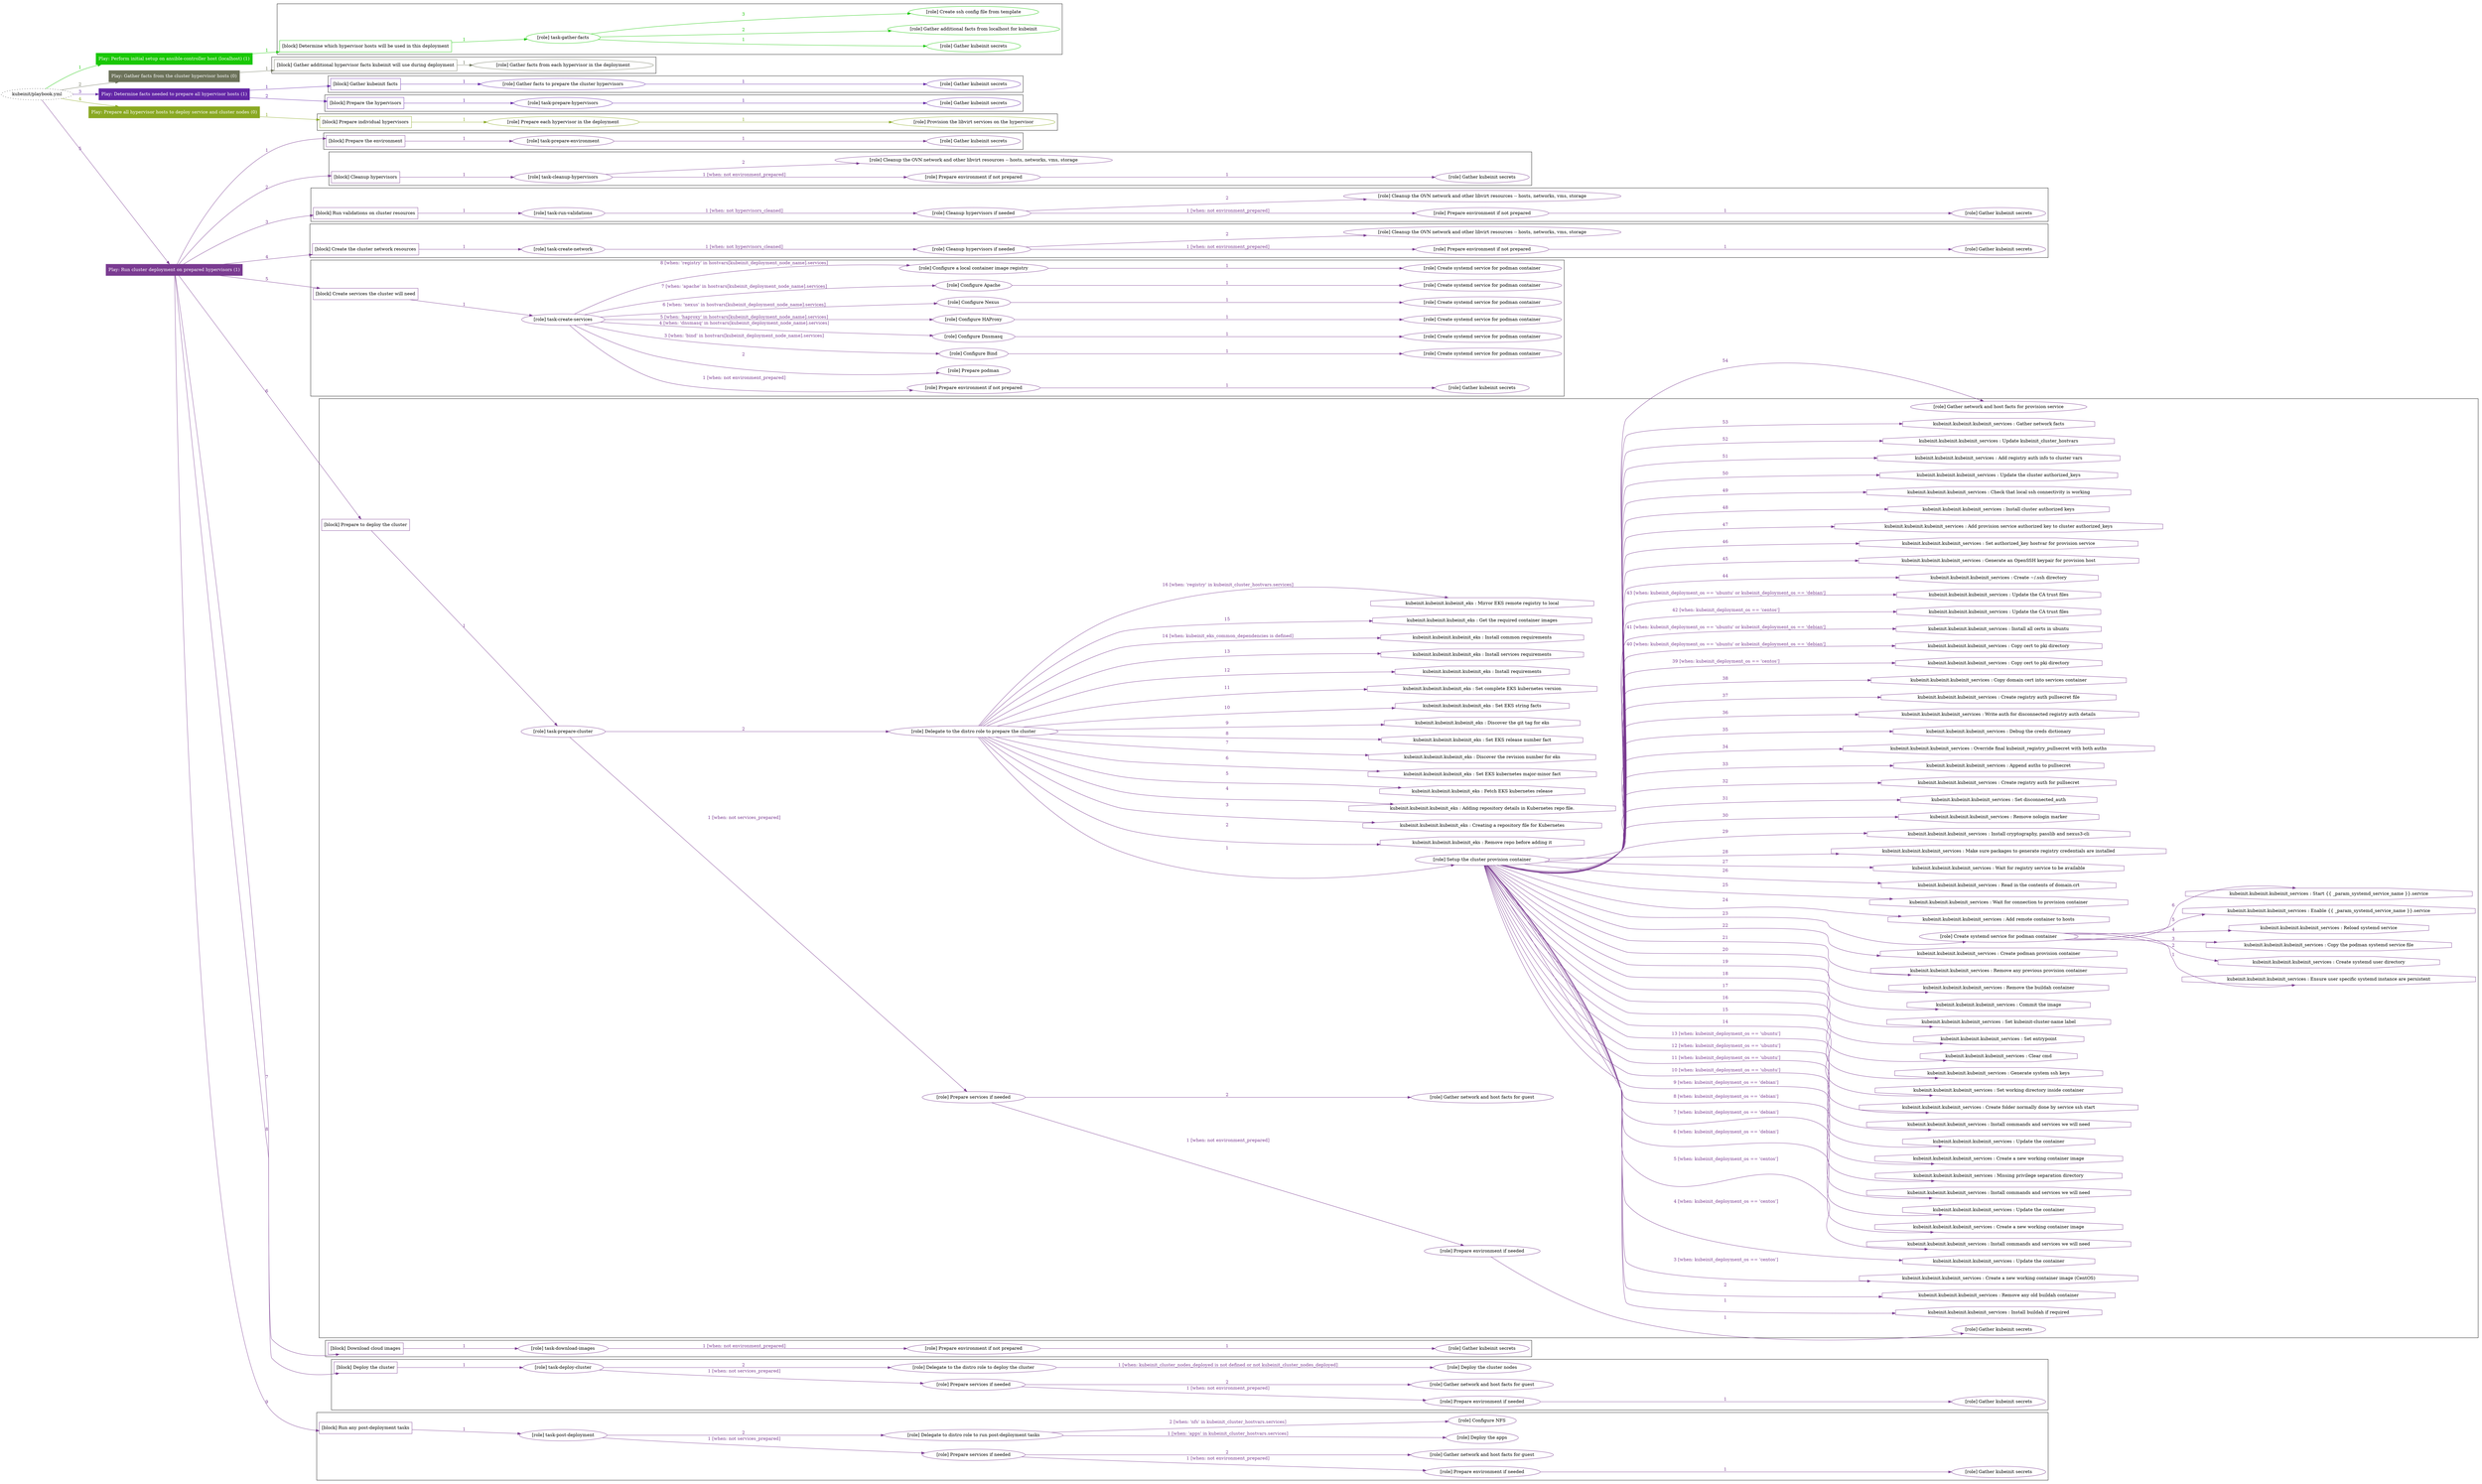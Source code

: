 digraph {
	graph [concentrate=true ordering=in rankdir=LR ratio=fill]
	edge [esep=5 sep=10]
	"kubeinit/playbook.yml" [URL="/home/runner/work/kubeinit/kubeinit/kubeinit/playbook.yml" id=playbook_de5a605c style=dotted]
	"kubeinit/playbook.yml" -> play_abeebe8e [label="1 " color="#19c804" fontcolor="#19c804" id=edge_757c9468 labeltooltip="1 " tooltip="1 "]
	subgraph "Play: Perform initial setup on ansible-controller host (localhost) (1)" {
		play_abeebe8e [label="Play: Perform initial setup on ansible-controller host (localhost) (1)" URL="/home/runner/work/kubeinit/kubeinit/kubeinit/playbook.yml" color="#19c804" fontcolor="#ffffff" id=play_abeebe8e shape=box style=filled tooltip=localhost]
		play_abeebe8e -> block_a15c0bf1 [label=1 color="#19c804" fontcolor="#19c804" id=edge_71853c34 labeltooltip=1 tooltip=1]
		subgraph cluster_block_a15c0bf1 {
			block_a15c0bf1 [label="[block] Determine which hypervisor hosts will be used in this deployment" URL="/home/runner/work/kubeinit/kubeinit/kubeinit/playbook.yml" color="#19c804" id=block_a15c0bf1 labeltooltip="Determine which hypervisor hosts will be used in this deployment" shape=box tooltip="Determine which hypervisor hosts will be used in this deployment"]
			block_a15c0bf1 -> role_93e64096 [label="1 " color="#19c804" fontcolor="#19c804" id=edge_558d2a26 labeltooltip="1 " tooltip="1 "]
			subgraph "task-gather-facts" {
				role_93e64096 [label="[role] task-gather-facts" URL="/home/runner/work/kubeinit/kubeinit/kubeinit/playbook.yml" color="#19c804" id=role_93e64096 tooltip="task-gather-facts"]
				role_93e64096 -> role_8deb5fdb [label="1 " color="#19c804" fontcolor="#19c804" id=edge_987f0912 labeltooltip="1 " tooltip="1 "]
				subgraph "Gather kubeinit secrets" {
					role_8deb5fdb [label="[role] Gather kubeinit secrets" URL="/home/runner/.ansible/collections/ansible_collections/kubeinit/kubeinit/roles/kubeinit_prepare/tasks/build_hypervisors_group.yml" color="#19c804" id=role_8deb5fdb tooltip="Gather kubeinit secrets"]
				}
				role_93e64096 -> role_b08df6c2 [label="2 " color="#19c804" fontcolor="#19c804" id=edge_6c7fd246 labeltooltip="2 " tooltip="2 "]
				subgraph "Gather additional facts from localhost for kubeinit" {
					role_b08df6c2 [label="[role] Gather additional facts from localhost for kubeinit" URL="/home/runner/.ansible/collections/ansible_collections/kubeinit/kubeinit/roles/kubeinit_prepare/tasks/build_hypervisors_group.yml" color="#19c804" id=role_b08df6c2 tooltip="Gather additional facts from localhost for kubeinit"]
				}
				role_93e64096 -> role_3a0bf46d [label="3 " color="#19c804" fontcolor="#19c804" id=edge_62931118 labeltooltip="3 " tooltip="3 "]
				subgraph "Create ssh config file from template" {
					role_3a0bf46d [label="[role] Create ssh config file from template" URL="/home/runner/.ansible/collections/ansible_collections/kubeinit/kubeinit/roles/kubeinit_prepare/tasks/build_hypervisors_group.yml" color="#19c804" id=role_3a0bf46d tooltip="Create ssh config file from template"]
				}
			}
		}
	}
	"kubeinit/playbook.yml" -> play_5f76370e [label="2 " color="#6c725a" fontcolor="#6c725a" id=edge_922ce40c labeltooltip="2 " tooltip="2 "]
	subgraph "Play: Gather facts from the cluster hypervisor hosts (0)" {
		play_5f76370e [label="Play: Gather facts from the cluster hypervisor hosts (0)" URL="/home/runner/work/kubeinit/kubeinit/kubeinit/playbook.yml" color="#6c725a" fontcolor="#ffffff" id=play_5f76370e shape=box style=filled tooltip="Play: Gather facts from the cluster hypervisor hosts (0)"]
		play_5f76370e -> block_94510341 [label=1 color="#6c725a" fontcolor="#6c725a" id=edge_de1d8eba labeltooltip=1 tooltip=1]
		subgraph cluster_block_94510341 {
			block_94510341 [label="[block] Gather additional hypervisor facts kubeinit will use during deployment" URL="/home/runner/work/kubeinit/kubeinit/kubeinit/playbook.yml" color="#6c725a" id=block_94510341 labeltooltip="Gather additional hypervisor facts kubeinit will use during deployment" shape=box tooltip="Gather additional hypervisor facts kubeinit will use during deployment"]
			block_94510341 -> role_dec12104 [label="1 " color="#6c725a" fontcolor="#6c725a" id=edge_e799595b labeltooltip="1 " tooltip="1 "]
			subgraph "Gather facts from each hypervisor in the deployment" {
				role_dec12104 [label="[role] Gather facts from each hypervisor in the deployment" URL="/home/runner/work/kubeinit/kubeinit/kubeinit/playbook.yml" color="#6c725a" id=role_dec12104 tooltip="Gather facts from each hypervisor in the deployment"]
			}
		}
	}
	"kubeinit/playbook.yml" -> play_7f000ccf [label="3 " color="#6326a6" fontcolor="#6326a6" id=edge_c46fbf2f labeltooltip="3 " tooltip="3 "]
	subgraph "Play: Determine facts needed to prepare all hypervisor hosts (1)" {
		play_7f000ccf [label="Play: Determine facts needed to prepare all hypervisor hosts (1)" URL="/home/runner/work/kubeinit/kubeinit/kubeinit/playbook.yml" color="#6326a6" fontcolor="#ffffff" id=play_7f000ccf shape=box style=filled tooltip=localhost]
		play_7f000ccf -> block_2cbb144e [label=1 color="#6326a6" fontcolor="#6326a6" id=edge_52cdbc7a labeltooltip=1 tooltip=1]
		subgraph cluster_block_2cbb144e {
			block_2cbb144e [label="[block] Gather kubeinit facts" URL="/home/runner/work/kubeinit/kubeinit/kubeinit/playbook.yml" color="#6326a6" id=block_2cbb144e labeltooltip="Gather kubeinit facts" shape=box tooltip="Gather kubeinit facts"]
			block_2cbb144e -> role_d13bcb47 [label="1 " color="#6326a6" fontcolor="#6326a6" id=edge_d5ef03b4 labeltooltip="1 " tooltip="1 "]
			subgraph "Gather facts to prepare the cluster hypervisors" {
				role_d13bcb47 [label="[role] Gather facts to prepare the cluster hypervisors" URL="/home/runner/work/kubeinit/kubeinit/kubeinit/playbook.yml" color="#6326a6" id=role_d13bcb47 tooltip="Gather facts to prepare the cluster hypervisors"]
				role_d13bcb47 -> role_d2844b49 [label="1 " color="#6326a6" fontcolor="#6326a6" id=edge_2171a878 labeltooltip="1 " tooltip="1 "]
				subgraph "Gather kubeinit secrets" {
					role_d2844b49 [label="[role] Gather kubeinit secrets" URL="/home/runner/.ansible/collections/ansible_collections/kubeinit/kubeinit/roles/kubeinit_prepare/tasks/gather_kubeinit_facts.yml" color="#6326a6" id=role_d2844b49 tooltip="Gather kubeinit secrets"]
				}
			}
		}
		play_7f000ccf -> block_bd3a71ca [label=2 color="#6326a6" fontcolor="#6326a6" id=edge_7d727a5c labeltooltip=2 tooltip=2]
		subgraph cluster_block_bd3a71ca {
			block_bd3a71ca [label="[block] Prepare the hypervisors" URL="/home/runner/work/kubeinit/kubeinit/kubeinit/playbook.yml" color="#6326a6" id=block_bd3a71ca labeltooltip="Prepare the hypervisors" shape=box tooltip="Prepare the hypervisors"]
			block_bd3a71ca -> role_934acda2 [label="1 " color="#6326a6" fontcolor="#6326a6" id=edge_e74c618b labeltooltip="1 " tooltip="1 "]
			subgraph "task-prepare-hypervisors" {
				role_934acda2 [label="[role] task-prepare-hypervisors" URL="/home/runner/work/kubeinit/kubeinit/kubeinit/playbook.yml" color="#6326a6" id=role_934acda2 tooltip="task-prepare-hypervisors"]
				role_934acda2 -> role_ded2466a [label="1 " color="#6326a6" fontcolor="#6326a6" id=edge_dc778065 labeltooltip="1 " tooltip="1 "]
				subgraph "Gather kubeinit secrets" {
					role_ded2466a [label="[role] Gather kubeinit secrets" URL="/home/runner/.ansible/collections/ansible_collections/kubeinit/kubeinit/roles/kubeinit_prepare/tasks/gather_kubeinit_facts.yml" color="#6326a6" id=role_ded2466a tooltip="Gather kubeinit secrets"]
				}
			}
		}
	}
	"kubeinit/playbook.yml" -> play_f38c0aa5 [label="4 " color="#8aa923" fontcolor="#8aa923" id=edge_645fd74c labeltooltip="4 " tooltip="4 "]
	subgraph "Play: Prepare all hypervisor hosts to deploy service and cluster nodes (0)" {
		play_f38c0aa5 [label="Play: Prepare all hypervisor hosts to deploy service and cluster nodes (0)" URL="/home/runner/work/kubeinit/kubeinit/kubeinit/playbook.yml" color="#8aa923" fontcolor="#ffffff" id=play_f38c0aa5 shape=box style=filled tooltip="Play: Prepare all hypervisor hosts to deploy service and cluster nodes (0)"]
		play_f38c0aa5 -> block_9b0a193b [label=1 color="#8aa923" fontcolor="#8aa923" id=edge_4b69c92b labeltooltip=1 tooltip=1]
		subgraph cluster_block_9b0a193b {
			block_9b0a193b [label="[block] Prepare individual hypervisors" URL="/home/runner/work/kubeinit/kubeinit/kubeinit/playbook.yml" color="#8aa923" id=block_9b0a193b labeltooltip="Prepare individual hypervisors" shape=box tooltip="Prepare individual hypervisors"]
			block_9b0a193b -> role_dde87056 [label="1 " color="#8aa923" fontcolor="#8aa923" id=edge_a659f419 labeltooltip="1 " tooltip="1 "]
			subgraph "Prepare each hypervisor in the deployment" {
				role_dde87056 [label="[role] Prepare each hypervisor in the deployment" URL="/home/runner/work/kubeinit/kubeinit/kubeinit/playbook.yml" color="#8aa923" id=role_dde87056 tooltip="Prepare each hypervisor in the deployment"]
				role_dde87056 -> role_b8610cf6 [label="1 " color="#8aa923" fontcolor="#8aa923" id=edge_a906962a labeltooltip="1 " tooltip="1 "]
				subgraph "Provision the libvirt services on the hypervisor" {
					role_b8610cf6 [label="[role] Provision the libvirt services on the hypervisor" URL="/home/runner/.ansible/collections/ansible_collections/kubeinit/kubeinit/roles/kubeinit_prepare/tasks/prepare_hypervisor.yml" color="#8aa923" id=role_b8610cf6 tooltip="Provision the libvirt services on the hypervisor"]
				}
			}
		}
	}
	"kubeinit/playbook.yml" -> play_23274001 [label="5 " color="#7a3b91" fontcolor="#7a3b91" id=edge_cabab576 labeltooltip="5 " tooltip="5 "]
	subgraph "Play: Run cluster deployment on prepared hypervisors (1)" {
		play_23274001 [label="Play: Run cluster deployment on prepared hypervisors (1)" URL="/home/runner/work/kubeinit/kubeinit/kubeinit/playbook.yml" color="#7a3b91" fontcolor="#ffffff" id=play_23274001 shape=box style=filled tooltip=localhost]
		play_23274001 -> block_2c1955a2 [label=1 color="#7a3b91" fontcolor="#7a3b91" id=edge_d0815d3a labeltooltip=1 tooltip=1]
		subgraph cluster_block_2c1955a2 {
			block_2c1955a2 [label="[block] Prepare the environment" URL="/home/runner/work/kubeinit/kubeinit/kubeinit/playbook.yml" color="#7a3b91" id=block_2c1955a2 labeltooltip="Prepare the environment" shape=box tooltip="Prepare the environment"]
			block_2c1955a2 -> role_9b733450 [label="1 " color="#7a3b91" fontcolor="#7a3b91" id=edge_92bbc700 labeltooltip="1 " tooltip="1 "]
			subgraph "task-prepare-environment" {
				role_9b733450 [label="[role] task-prepare-environment" URL="/home/runner/work/kubeinit/kubeinit/kubeinit/playbook.yml" color="#7a3b91" id=role_9b733450 tooltip="task-prepare-environment"]
				role_9b733450 -> role_45218e1f [label="1 " color="#7a3b91" fontcolor="#7a3b91" id=edge_ecd7b90d labeltooltip="1 " tooltip="1 "]
				subgraph "Gather kubeinit secrets" {
					role_45218e1f [label="[role] Gather kubeinit secrets" URL="/home/runner/.ansible/collections/ansible_collections/kubeinit/kubeinit/roles/kubeinit_prepare/tasks/gather_kubeinit_facts.yml" color="#7a3b91" id=role_45218e1f tooltip="Gather kubeinit secrets"]
				}
			}
		}
		play_23274001 -> block_d3e42f25 [label=2 color="#7a3b91" fontcolor="#7a3b91" id=edge_5837c540 labeltooltip=2 tooltip=2]
		subgraph cluster_block_d3e42f25 {
			block_d3e42f25 [label="[block] Cleanup hypervisors" URL="/home/runner/work/kubeinit/kubeinit/kubeinit/playbook.yml" color="#7a3b91" id=block_d3e42f25 labeltooltip="Cleanup hypervisors" shape=box tooltip="Cleanup hypervisors"]
			block_d3e42f25 -> role_e82404cb [label="1 " color="#7a3b91" fontcolor="#7a3b91" id=edge_84009952 labeltooltip="1 " tooltip="1 "]
			subgraph "task-cleanup-hypervisors" {
				role_e82404cb [label="[role] task-cleanup-hypervisors" URL="/home/runner/work/kubeinit/kubeinit/kubeinit/playbook.yml" color="#7a3b91" id=role_e82404cb tooltip="task-cleanup-hypervisors"]
				role_e82404cb -> role_8b8859da [label="1 [when: not environment_prepared]" color="#7a3b91" fontcolor="#7a3b91" id=edge_872f61b6 labeltooltip="1 [when: not environment_prepared]" tooltip="1 [when: not environment_prepared]"]
				subgraph "Prepare environment if not prepared" {
					role_8b8859da [label="[role] Prepare environment if not prepared" URL="/home/runner/.ansible/collections/ansible_collections/kubeinit/kubeinit/roles/kubeinit_prepare/tasks/cleanup_hypervisors.yml" color="#7a3b91" id=role_8b8859da tooltip="Prepare environment if not prepared"]
					role_8b8859da -> role_c5e1fd25 [label="1 " color="#7a3b91" fontcolor="#7a3b91" id=edge_5fea1f9f labeltooltip="1 " tooltip="1 "]
					subgraph "Gather kubeinit secrets" {
						role_c5e1fd25 [label="[role] Gather kubeinit secrets" URL="/home/runner/.ansible/collections/ansible_collections/kubeinit/kubeinit/roles/kubeinit_prepare/tasks/gather_kubeinit_facts.yml" color="#7a3b91" id=role_c5e1fd25 tooltip="Gather kubeinit secrets"]
					}
				}
				role_e82404cb -> role_3688d8bd [label="2 " color="#7a3b91" fontcolor="#7a3b91" id=edge_2990dbf3 labeltooltip="2 " tooltip="2 "]
				subgraph "Cleanup the OVN network and other libvirt resources -- hosts, networks, vms, storage" {
					role_3688d8bd [label="[role] Cleanup the OVN network and other libvirt resources -- hosts, networks, vms, storage" URL="/home/runner/.ansible/collections/ansible_collections/kubeinit/kubeinit/roles/kubeinit_prepare/tasks/cleanup_hypervisors.yml" color="#7a3b91" id=role_3688d8bd tooltip="Cleanup the OVN network and other libvirt resources -- hosts, networks, vms, storage"]
				}
			}
		}
		play_23274001 -> block_6250769e [label=3 color="#7a3b91" fontcolor="#7a3b91" id=edge_1fbd9447 labeltooltip=3 tooltip=3]
		subgraph cluster_block_6250769e {
			block_6250769e [label="[block] Run validations on cluster resources" URL="/home/runner/work/kubeinit/kubeinit/kubeinit/playbook.yml" color="#7a3b91" id=block_6250769e labeltooltip="Run validations on cluster resources" shape=box tooltip="Run validations on cluster resources"]
			block_6250769e -> role_9257e951 [label="1 " color="#7a3b91" fontcolor="#7a3b91" id=edge_a05ae6ee labeltooltip="1 " tooltip="1 "]
			subgraph "task-run-validations" {
				role_9257e951 [label="[role] task-run-validations" URL="/home/runner/work/kubeinit/kubeinit/kubeinit/playbook.yml" color="#7a3b91" id=role_9257e951 tooltip="task-run-validations"]
				role_9257e951 -> role_58b42d3f [label="1 [when: not hypervisors_cleaned]" color="#7a3b91" fontcolor="#7a3b91" id=edge_fe720d3b labeltooltip="1 [when: not hypervisors_cleaned]" tooltip="1 [when: not hypervisors_cleaned]"]
				subgraph "Cleanup hypervisors if needed" {
					role_58b42d3f [label="[role] Cleanup hypervisors if needed" URL="/home/runner/.ansible/collections/ansible_collections/kubeinit/kubeinit/roles/kubeinit_validations/tasks/main.yml" color="#7a3b91" id=role_58b42d3f tooltip="Cleanup hypervisors if needed"]
					role_58b42d3f -> role_f6a48c94 [label="1 [when: not environment_prepared]" color="#7a3b91" fontcolor="#7a3b91" id=edge_676f1775 labeltooltip="1 [when: not environment_prepared]" tooltip="1 [when: not environment_prepared]"]
					subgraph "Prepare environment if not prepared" {
						role_f6a48c94 [label="[role] Prepare environment if not prepared" URL="/home/runner/.ansible/collections/ansible_collections/kubeinit/kubeinit/roles/kubeinit_prepare/tasks/cleanup_hypervisors.yml" color="#7a3b91" id=role_f6a48c94 tooltip="Prepare environment if not prepared"]
						role_f6a48c94 -> role_b0f189ec [label="1 " color="#7a3b91" fontcolor="#7a3b91" id=edge_38126116 labeltooltip="1 " tooltip="1 "]
						subgraph "Gather kubeinit secrets" {
							role_b0f189ec [label="[role] Gather kubeinit secrets" URL="/home/runner/.ansible/collections/ansible_collections/kubeinit/kubeinit/roles/kubeinit_prepare/tasks/gather_kubeinit_facts.yml" color="#7a3b91" id=role_b0f189ec tooltip="Gather kubeinit secrets"]
						}
					}
					role_58b42d3f -> role_ce307300 [label="2 " color="#7a3b91" fontcolor="#7a3b91" id=edge_7a9a1d0b labeltooltip="2 " tooltip="2 "]
					subgraph "Cleanup the OVN network and other libvirt resources -- hosts, networks, vms, storage" {
						role_ce307300 [label="[role] Cleanup the OVN network and other libvirt resources -- hosts, networks, vms, storage" URL="/home/runner/.ansible/collections/ansible_collections/kubeinit/kubeinit/roles/kubeinit_prepare/tasks/cleanup_hypervisors.yml" color="#7a3b91" id=role_ce307300 tooltip="Cleanup the OVN network and other libvirt resources -- hosts, networks, vms, storage"]
					}
				}
			}
		}
		play_23274001 -> block_4863d0f8 [label=4 color="#7a3b91" fontcolor="#7a3b91" id=edge_a922e4c4 labeltooltip=4 tooltip=4]
		subgraph cluster_block_4863d0f8 {
			block_4863d0f8 [label="[block] Create the cluster network resources" URL="/home/runner/work/kubeinit/kubeinit/kubeinit/playbook.yml" color="#7a3b91" id=block_4863d0f8 labeltooltip="Create the cluster network resources" shape=box tooltip="Create the cluster network resources"]
			block_4863d0f8 -> role_921c4c16 [label="1 " color="#7a3b91" fontcolor="#7a3b91" id=edge_a9cdd9ae labeltooltip="1 " tooltip="1 "]
			subgraph "task-create-network" {
				role_921c4c16 [label="[role] task-create-network" URL="/home/runner/work/kubeinit/kubeinit/kubeinit/playbook.yml" color="#7a3b91" id=role_921c4c16 tooltip="task-create-network"]
				role_921c4c16 -> role_0bc113bd [label="1 [when: not hypervisors_cleaned]" color="#7a3b91" fontcolor="#7a3b91" id=edge_e5a87d09 labeltooltip="1 [when: not hypervisors_cleaned]" tooltip="1 [when: not hypervisors_cleaned]"]
				subgraph "Cleanup hypervisors if needed" {
					role_0bc113bd [label="[role] Cleanup hypervisors if needed" URL="/home/runner/.ansible/collections/ansible_collections/kubeinit/kubeinit/roles/kubeinit_libvirt/tasks/create_network.yml" color="#7a3b91" id=role_0bc113bd tooltip="Cleanup hypervisors if needed"]
					role_0bc113bd -> role_8dada1ca [label="1 [when: not environment_prepared]" color="#7a3b91" fontcolor="#7a3b91" id=edge_bf519b64 labeltooltip="1 [when: not environment_prepared]" tooltip="1 [when: not environment_prepared]"]
					subgraph "Prepare environment if not prepared" {
						role_8dada1ca [label="[role] Prepare environment if not prepared" URL="/home/runner/.ansible/collections/ansible_collections/kubeinit/kubeinit/roles/kubeinit_prepare/tasks/cleanup_hypervisors.yml" color="#7a3b91" id=role_8dada1ca tooltip="Prepare environment if not prepared"]
						role_8dada1ca -> role_09f0ce22 [label="1 " color="#7a3b91" fontcolor="#7a3b91" id=edge_55cdb861 labeltooltip="1 " tooltip="1 "]
						subgraph "Gather kubeinit secrets" {
							role_09f0ce22 [label="[role] Gather kubeinit secrets" URL="/home/runner/.ansible/collections/ansible_collections/kubeinit/kubeinit/roles/kubeinit_prepare/tasks/gather_kubeinit_facts.yml" color="#7a3b91" id=role_09f0ce22 tooltip="Gather kubeinit secrets"]
						}
					}
					role_0bc113bd -> role_a84a686b [label="2 " color="#7a3b91" fontcolor="#7a3b91" id=edge_e56920ad labeltooltip="2 " tooltip="2 "]
					subgraph "Cleanup the OVN network and other libvirt resources -- hosts, networks, vms, storage" {
						role_a84a686b [label="[role] Cleanup the OVN network and other libvirt resources -- hosts, networks, vms, storage" URL="/home/runner/.ansible/collections/ansible_collections/kubeinit/kubeinit/roles/kubeinit_prepare/tasks/cleanup_hypervisors.yml" color="#7a3b91" id=role_a84a686b tooltip="Cleanup the OVN network and other libvirt resources -- hosts, networks, vms, storage"]
					}
				}
			}
		}
		play_23274001 -> block_97c5e0f2 [label=5 color="#7a3b91" fontcolor="#7a3b91" id=edge_e60532ef labeltooltip=5 tooltip=5]
		subgraph cluster_block_97c5e0f2 {
			block_97c5e0f2 [label="[block] Create services the cluster will need" URL="/home/runner/work/kubeinit/kubeinit/kubeinit/playbook.yml" color="#7a3b91" id=block_97c5e0f2 labeltooltip="Create services the cluster will need" shape=box tooltip="Create services the cluster will need"]
			block_97c5e0f2 -> role_238a6b4f [label="1 " color="#7a3b91" fontcolor="#7a3b91" id=edge_0dad1a8a labeltooltip="1 " tooltip="1 "]
			subgraph "task-create-services" {
				role_238a6b4f [label="[role] task-create-services" URL="/home/runner/work/kubeinit/kubeinit/kubeinit/playbook.yml" color="#7a3b91" id=role_238a6b4f tooltip="task-create-services"]
				role_238a6b4f -> role_9413e901 [label="1 [when: not environment_prepared]" color="#7a3b91" fontcolor="#7a3b91" id=edge_d5c43001 labeltooltip="1 [when: not environment_prepared]" tooltip="1 [when: not environment_prepared]"]
				subgraph "Prepare environment if not prepared" {
					role_9413e901 [label="[role] Prepare environment if not prepared" URL="/home/runner/.ansible/collections/ansible_collections/kubeinit/kubeinit/roles/kubeinit_services/tasks/main.yml" color="#7a3b91" id=role_9413e901 tooltip="Prepare environment if not prepared"]
					role_9413e901 -> role_05aa6f5c [label="1 " color="#7a3b91" fontcolor="#7a3b91" id=edge_3777904f labeltooltip="1 " tooltip="1 "]
					subgraph "Gather kubeinit secrets" {
						role_05aa6f5c [label="[role] Gather kubeinit secrets" URL="/home/runner/.ansible/collections/ansible_collections/kubeinit/kubeinit/roles/kubeinit_prepare/tasks/gather_kubeinit_facts.yml" color="#7a3b91" id=role_05aa6f5c tooltip="Gather kubeinit secrets"]
					}
				}
				role_238a6b4f -> role_3d628c2f [label="2 " color="#7a3b91" fontcolor="#7a3b91" id=edge_ecfa32e3 labeltooltip="2 " tooltip="2 "]
				subgraph "Prepare podman" {
					role_3d628c2f [label="[role] Prepare podman" URL="/home/runner/.ansible/collections/ansible_collections/kubeinit/kubeinit/roles/kubeinit_services/tasks/00_create_service_pod.yml" color="#7a3b91" id=role_3d628c2f tooltip="Prepare podman"]
				}
				role_238a6b4f -> role_0f962c3e [label="3 [when: 'bind' in hostvars[kubeinit_deployment_node_name].services]" color="#7a3b91" fontcolor="#7a3b91" id=edge_af1347ce labeltooltip="3 [when: 'bind' in hostvars[kubeinit_deployment_node_name].services]" tooltip="3 [when: 'bind' in hostvars[kubeinit_deployment_node_name].services]"]
				subgraph "Configure Bind" {
					role_0f962c3e [label="[role] Configure Bind" URL="/home/runner/.ansible/collections/ansible_collections/kubeinit/kubeinit/roles/kubeinit_services/tasks/start_services_containers.yml" color="#7a3b91" id=role_0f962c3e tooltip="Configure Bind"]
					role_0f962c3e -> role_6dee337d [label="1 " color="#7a3b91" fontcolor="#7a3b91" id=edge_c06b2267 labeltooltip="1 " tooltip="1 "]
					subgraph "Create systemd service for podman container" {
						role_6dee337d [label="[role] Create systemd service for podman container" URL="/home/runner/.ansible/collections/ansible_collections/kubeinit/kubeinit/roles/kubeinit_bind/tasks/main.yml" color="#7a3b91" id=role_6dee337d tooltip="Create systemd service for podman container"]
					}
				}
				role_238a6b4f -> role_a93e2a6e [label="4 [when: 'dnsmasq' in hostvars[kubeinit_deployment_node_name].services]" color="#7a3b91" fontcolor="#7a3b91" id=edge_d7099d90 labeltooltip="4 [when: 'dnsmasq' in hostvars[kubeinit_deployment_node_name].services]" tooltip="4 [when: 'dnsmasq' in hostvars[kubeinit_deployment_node_name].services]"]
				subgraph "Configure Dnsmasq" {
					role_a93e2a6e [label="[role] Configure Dnsmasq" URL="/home/runner/.ansible/collections/ansible_collections/kubeinit/kubeinit/roles/kubeinit_services/tasks/start_services_containers.yml" color="#7a3b91" id=role_a93e2a6e tooltip="Configure Dnsmasq"]
					role_a93e2a6e -> role_8b6b38df [label="1 " color="#7a3b91" fontcolor="#7a3b91" id=edge_4a3d67b2 labeltooltip="1 " tooltip="1 "]
					subgraph "Create systemd service for podman container" {
						role_8b6b38df [label="[role] Create systemd service for podman container" URL="/home/runner/.ansible/collections/ansible_collections/kubeinit/kubeinit/roles/kubeinit_dnsmasq/tasks/main.yml" color="#7a3b91" id=role_8b6b38df tooltip="Create systemd service for podman container"]
					}
				}
				role_238a6b4f -> role_401f8c24 [label="5 [when: 'haproxy' in hostvars[kubeinit_deployment_node_name].services]" color="#7a3b91" fontcolor="#7a3b91" id=edge_b610b99d labeltooltip="5 [when: 'haproxy' in hostvars[kubeinit_deployment_node_name].services]" tooltip="5 [when: 'haproxy' in hostvars[kubeinit_deployment_node_name].services]"]
				subgraph "Configure HAProxy" {
					role_401f8c24 [label="[role] Configure HAProxy" URL="/home/runner/.ansible/collections/ansible_collections/kubeinit/kubeinit/roles/kubeinit_services/tasks/start_services_containers.yml" color="#7a3b91" id=role_401f8c24 tooltip="Configure HAProxy"]
					role_401f8c24 -> role_96f9e855 [label="1 " color="#7a3b91" fontcolor="#7a3b91" id=edge_332cd9d5 labeltooltip="1 " tooltip="1 "]
					subgraph "Create systemd service for podman container" {
						role_96f9e855 [label="[role] Create systemd service for podman container" URL="/home/runner/.ansible/collections/ansible_collections/kubeinit/kubeinit/roles/kubeinit_haproxy/tasks/main.yml" color="#7a3b91" id=role_96f9e855 tooltip="Create systemd service for podman container"]
					}
				}
				role_238a6b4f -> role_958cd91c [label="6 [when: 'nexus' in hostvars[kubeinit_deployment_node_name].services]" color="#7a3b91" fontcolor="#7a3b91" id=edge_5df8524b labeltooltip="6 [when: 'nexus' in hostvars[kubeinit_deployment_node_name].services]" tooltip="6 [when: 'nexus' in hostvars[kubeinit_deployment_node_name].services]"]
				subgraph "Configure Nexus" {
					role_958cd91c [label="[role] Configure Nexus" URL="/home/runner/.ansible/collections/ansible_collections/kubeinit/kubeinit/roles/kubeinit_services/tasks/start_services_containers.yml" color="#7a3b91" id=role_958cd91c tooltip="Configure Nexus"]
					role_958cd91c -> role_9c2fad32 [label="1 " color="#7a3b91" fontcolor="#7a3b91" id=edge_7060394e labeltooltip="1 " tooltip="1 "]
					subgraph "Create systemd service for podman container" {
						role_9c2fad32 [label="[role] Create systemd service for podman container" URL="/home/runner/.ansible/collections/ansible_collections/kubeinit/kubeinit/roles/kubeinit_nexus/tasks/main.yml" color="#7a3b91" id=role_9c2fad32 tooltip="Create systemd service for podman container"]
					}
				}
				role_238a6b4f -> role_a481563e [label="7 [when: 'apache' in hostvars[kubeinit_deployment_node_name].services]" color="#7a3b91" fontcolor="#7a3b91" id=edge_53ddd709 labeltooltip="7 [when: 'apache' in hostvars[kubeinit_deployment_node_name].services]" tooltip="7 [when: 'apache' in hostvars[kubeinit_deployment_node_name].services]"]
				subgraph "Configure Apache" {
					role_a481563e [label="[role] Configure Apache" URL="/home/runner/.ansible/collections/ansible_collections/kubeinit/kubeinit/roles/kubeinit_services/tasks/start_services_containers.yml" color="#7a3b91" id=role_a481563e tooltip="Configure Apache"]
					role_a481563e -> role_6e21a970 [label="1 " color="#7a3b91" fontcolor="#7a3b91" id=edge_84557052 labeltooltip="1 " tooltip="1 "]
					subgraph "Create systemd service for podman container" {
						role_6e21a970 [label="[role] Create systemd service for podman container" URL="/home/runner/.ansible/collections/ansible_collections/kubeinit/kubeinit/roles/kubeinit_apache/tasks/main.yml" color="#7a3b91" id=role_6e21a970 tooltip="Create systemd service for podman container"]
					}
				}
				role_238a6b4f -> role_69160347 [label="8 [when: 'registry' in hostvars[kubeinit_deployment_node_name].services]" color="#7a3b91" fontcolor="#7a3b91" id=edge_d3caed4e labeltooltip="8 [when: 'registry' in hostvars[kubeinit_deployment_node_name].services]" tooltip="8 [when: 'registry' in hostvars[kubeinit_deployment_node_name].services]"]
				subgraph "Configure a local container image registry" {
					role_69160347 [label="[role] Configure a local container image registry" URL="/home/runner/.ansible/collections/ansible_collections/kubeinit/kubeinit/roles/kubeinit_services/tasks/start_services_containers.yml" color="#7a3b91" id=role_69160347 tooltip="Configure a local container image registry"]
					role_69160347 -> role_6e8fb137 [label="1 " color="#7a3b91" fontcolor="#7a3b91" id=edge_61001f0b labeltooltip="1 " tooltip="1 "]
					subgraph "Create systemd service for podman container" {
						role_6e8fb137 [label="[role] Create systemd service for podman container" URL="/home/runner/.ansible/collections/ansible_collections/kubeinit/kubeinit/roles/kubeinit_registry/tasks/main.yml" color="#7a3b91" id=role_6e8fb137 tooltip="Create systemd service for podman container"]
					}
				}
			}
		}
		play_23274001 -> block_d2b38f25 [label=6 color="#7a3b91" fontcolor="#7a3b91" id=edge_cbfbd86b labeltooltip=6 tooltip=6]
		subgraph cluster_block_d2b38f25 {
			block_d2b38f25 [label="[block] Prepare to deploy the cluster" URL="/home/runner/work/kubeinit/kubeinit/kubeinit/playbook.yml" color="#7a3b91" id=block_d2b38f25 labeltooltip="Prepare to deploy the cluster" shape=box tooltip="Prepare to deploy the cluster"]
			block_d2b38f25 -> role_e2820573 [label="1 " color="#7a3b91" fontcolor="#7a3b91" id=edge_2445f371 labeltooltip="1 " tooltip="1 "]
			subgraph "task-prepare-cluster" {
				role_e2820573 [label="[role] task-prepare-cluster" URL="/home/runner/work/kubeinit/kubeinit/kubeinit/playbook.yml" color="#7a3b91" id=role_e2820573 tooltip="task-prepare-cluster"]
				role_e2820573 -> role_20b8ceb9 [label="1 [when: not services_prepared]" color="#7a3b91" fontcolor="#7a3b91" id=edge_2bd04689 labeltooltip="1 [when: not services_prepared]" tooltip="1 [when: not services_prepared]"]
				subgraph "Prepare services if needed" {
					role_20b8ceb9 [label="[role] Prepare services if needed" URL="/home/runner/.ansible/collections/ansible_collections/kubeinit/kubeinit/roles/kubeinit_prepare/tasks/prepare_cluster.yml" color="#7a3b91" id=role_20b8ceb9 tooltip="Prepare services if needed"]
					role_20b8ceb9 -> role_9fbe273e [label="1 [when: not environment_prepared]" color="#7a3b91" fontcolor="#7a3b91" id=edge_2ad233b6 labeltooltip="1 [when: not environment_prepared]" tooltip="1 [when: not environment_prepared]"]
					subgraph "Prepare environment if needed" {
						role_9fbe273e [label="[role] Prepare environment if needed" URL="/home/runner/.ansible/collections/ansible_collections/kubeinit/kubeinit/roles/kubeinit_services/tasks/prepare_services.yml" color="#7a3b91" id=role_9fbe273e tooltip="Prepare environment if needed"]
						role_9fbe273e -> role_65447006 [label="1 " color="#7a3b91" fontcolor="#7a3b91" id=edge_4b0de720 labeltooltip="1 " tooltip="1 "]
						subgraph "Gather kubeinit secrets" {
							role_65447006 [label="[role] Gather kubeinit secrets" URL="/home/runner/.ansible/collections/ansible_collections/kubeinit/kubeinit/roles/kubeinit_prepare/tasks/gather_kubeinit_facts.yml" color="#7a3b91" id=role_65447006 tooltip="Gather kubeinit secrets"]
						}
					}
					role_20b8ceb9 -> role_5cf9b82e [label="2 " color="#7a3b91" fontcolor="#7a3b91" id=edge_2f32f545 labeltooltip="2 " tooltip="2 "]
					subgraph "Gather network and host facts for guest" {
						role_5cf9b82e [label="[role] Gather network and host facts for guest" URL="/home/runner/.ansible/collections/ansible_collections/kubeinit/kubeinit/roles/kubeinit_services/tasks/prepare_services.yml" color="#7a3b91" id=role_5cf9b82e tooltip="Gather network and host facts for guest"]
					}
				}
				role_e2820573 -> role_fb5ad999 [label="2 " color="#7a3b91" fontcolor="#7a3b91" id=edge_46b1000e labeltooltip="2 " tooltip="2 "]
				subgraph "Delegate to the distro role to prepare the cluster" {
					role_fb5ad999 [label="[role] Delegate to the distro role to prepare the cluster" URL="/home/runner/.ansible/collections/ansible_collections/kubeinit/kubeinit/roles/kubeinit_prepare/tasks/prepare_cluster.yml" color="#7a3b91" id=role_fb5ad999 tooltip="Delegate to the distro role to prepare the cluster"]
					role_fb5ad999 -> role_c2fbc787 [label="1 " color="#7a3b91" fontcolor="#7a3b91" id=edge_30235fac labeltooltip="1 " tooltip="1 "]
					subgraph "Setup the cluster provision container" {
						role_c2fbc787 [label="[role] Setup the cluster provision container" URL="/home/runner/.ansible/collections/ansible_collections/kubeinit/kubeinit/roles/kubeinit_eks/tasks/prepare_cluster.yml" color="#7a3b91" id=role_c2fbc787 tooltip="Setup the cluster provision container"]
						task_3bf5a008 [label="kubeinit.kubeinit.kubeinit_services : Install buildah if required" URL="/home/runner/.ansible/collections/ansible_collections/kubeinit/kubeinit/roles/kubeinit_services/tasks/create_provision_container.yml" color="#7a3b91" id=task_3bf5a008 shape=octagon tooltip="kubeinit.kubeinit.kubeinit_services : Install buildah if required"]
						role_c2fbc787 -> task_3bf5a008 [label="1 " color="#7a3b91" fontcolor="#7a3b91" id=edge_5b57f240 labeltooltip="1 " tooltip="1 "]
						task_73488593 [label="kubeinit.kubeinit.kubeinit_services : Remove any old buildah container" URL="/home/runner/.ansible/collections/ansible_collections/kubeinit/kubeinit/roles/kubeinit_services/tasks/create_provision_container.yml" color="#7a3b91" id=task_73488593 shape=octagon tooltip="kubeinit.kubeinit.kubeinit_services : Remove any old buildah container"]
						role_c2fbc787 -> task_73488593 [label="2 " color="#7a3b91" fontcolor="#7a3b91" id=edge_f8fdc63b labeltooltip="2 " tooltip="2 "]
						task_89a678cc [label="kubeinit.kubeinit.kubeinit_services : Create a new working container image (CentOS)" URL="/home/runner/.ansible/collections/ansible_collections/kubeinit/kubeinit/roles/kubeinit_services/tasks/create_provision_container.yml" color="#7a3b91" id=task_89a678cc shape=octagon tooltip="kubeinit.kubeinit.kubeinit_services : Create a new working container image (CentOS)"]
						role_c2fbc787 -> task_89a678cc [label="3 [when: kubeinit_deployment_os == 'centos']" color="#7a3b91" fontcolor="#7a3b91" id=edge_22287765 labeltooltip="3 [when: kubeinit_deployment_os == 'centos']" tooltip="3 [when: kubeinit_deployment_os == 'centos']"]
						task_034e890b [label="kubeinit.kubeinit.kubeinit_services : Update the container" URL="/home/runner/.ansible/collections/ansible_collections/kubeinit/kubeinit/roles/kubeinit_services/tasks/create_provision_container.yml" color="#7a3b91" id=task_034e890b shape=octagon tooltip="kubeinit.kubeinit.kubeinit_services : Update the container"]
						role_c2fbc787 -> task_034e890b [label="4 [when: kubeinit_deployment_os == 'centos']" color="#7a3b91" fontcolor="#7a3b91" id=edge_ce7e5df7 labeltooltip="4 [when: kubeinit_deployment_os == 'centos']" tooltip="4 [when: kubeinit_deployment_os == 'centos']"]
						task_ea52a1a2 [label="kubeinit.kubeinit.kubeinit_services : Install commands and services we will need" URL="/home/runner/.ansible/collections/ansible_collections/kubeinit/kubeinit/roles/kubeinit_services/tasks/create_provision_container.yml" color="#7a3b91" id=task_ea52a1a2 shape=octagon tooltip="kubeinit.kubeinit.kubeinit_services : Install commands and services we will need"]
						role_c2fbc787 -> task_ea52a1a2 [label="5 [when: kubeinit_deployment_os == 'centos']" color="#7a3b91" fontcolor="#7a3b91" id=edge_91cea49b labeltooltip="5 [when: kubeinit_deployment_os == 'centos']" tooltip="5 [when: kubeinit_deployment_os == 'centos']"]
						task_90e95e3d [label="kubeinit.kubeinit.kubeinit_services : Create a new working container image" URL="/home/runner/.ansible/collections/ansible_collections/kubeinit/kubeinit/roles/kubeinit_services/tasks/create_provision_container.yml" color="#7a3b91" id=task_90e95e3d shape=octagon tooltip="kubeinit.kubeinit.kubeinit_services : Create a new working container image"]
						role_c2fbc787 -> task_90e95e3d [label="6 [when: kubeinit_deployment_os == 'debian']" color="#7a3b91" fontcolor="#7a3b91" id=edge_a2b273a8 labeltooltip="6 [when: kubeinit_deployment_os == 'debian']" tooltip="6 [when: kubeinit_deployment_os == 'debian']"]
						task_ecf5c058 [label="kubeinit.kubeinit.kubeinit_services : Update the container" URL="/home/runner/.ansible/collections/ansible_collections/kubeinit/kubeinit/roles/kubeinit_services/tasks/create_provision_container.yml" color="#7a3b91" id=task_ecf5c058 shape=octagon tooltip="kubeinit.kubeinit.kubeinit_services : Update the container"]
						role_c2fbc787 -> task_ecf5c058 [label="7 [when: kubeinit_deployment_os == 'debian']" color="#7a3b91" fontcolor="#7a3b91" id=edge_4ac67639 labeltooltip="7 [when: kubeinit_deployment_os == 'debian']" tooltip="7 [when: kubeinit_deployment_os == 'debian']"]
						task_e61043ad [label="kubeinit.kubeinit.kubeinit_services : Install commands and services we will need" URL="/home/runner/.ansible/collections/ansible_collections/kubeinit/kubeinit/roles/kubeinit_services/tasks/create_provision_container.yml" color="#7a3b91" id=task_e61043ad shape=octagon tooltip="kubeinit.kubeinit.kubeinit_services : Install commands and services we will need"]
						role_c2fbc787 -> task_e61043ad [label="8 [when: kubeinit_deployment_os == 'debian']" color="#7a3b91" fontcolor="#7a3b91" id=edge_ac04e3b9 labeltooltip="8 [when: kubeinit_deployment_os == 'debian']" tooltip="8 [when: kubeinit_deployment_os == 'debian']"]
						task_df88a5f0 [label="kubeinit.kubeinit.kubeinit_services : Missing privilege separation directory" URL="/home/runner/.ansible/collections/ansible_collections/kubeinit/kubeinit/roles/kubeinit_services/tasks/create_provision_container.yml" color="#7a3b91" id=task_df88a5f0 shape=octagon tooltip="kubeinit.kubeinit.kubeinit_services : Missing privilege separation directory"]
						role_c2fbc787 -> task_df88a5f0 [label="9 [when: kubeinit_deployment_os == 'debian']" color="#7a3b91" fontcolor="#7a3b91" id=edge_0283b592 labeltooltip="9 [when: kubeinit_deployment_os == 'debian']" tooltip="9 [when: kubeinit_deployment_os == 'debian']"]
						task_154fc826 [label="kubeinit.kubeinit.kubeinit_services : Create a new working container image" URL="/home/runner/.ansible/collections/ansible_collections/kubeinit/kubeinit/roles/kubeinit_services/tasks/create_provision_container.yml" color="#7a3b91" id=task_154fc826 shape=octagon tooltip="kubeinit.kubeinit.kubeinit_services : Create a new working container image"]
						role_c2fbc787 -> task_154fc826 [label="10 [when: kubeinit_deployment_os == 'ubuntu']" color="#7a3b91" fontcolor="#7a3b91" id=edge_64fb854f labeltooltip="10 [when: kubeinit_deployment_os == 'ubuntu']" tooltip="10 [when: kubeinit_deployment_os == 'ubuntu']"]
						task_542f92fd [label="kubeinit.kubeinit.kubeinit_services : Update the container" URL="/home/runner/.ansible/collections/ansible_collections/kubeinit/kubeinit/roles/kubeinit_services/tasks/create_provision_container.yml" color="#7a3b91" id=task_542f92fd shape=octagon tooltip="kubeinit.kubeinit.kubeinit_services : Update the container"]
						role_c2fbc787 -> task_542f92fd [label="11 [when: kubeinit_deployment_os == 'ubuntu']" color="#7a3b91" fontcolor="#7a3b91" id=edge_081fe474 labeltooltip="11 [when: kubeinit_deployment_os == 'ubuntu']" tooltip="11 [when: kubeinit_deployment_os == 'ubuntu']"]
						task_875b9060 [label="kubeinit.kubeinit.kubeinit_services : Install commands and services we will need" URL="/home/runner/.ansible/collections/ansible_collections/kubeinit/kubeinit/roles/kubeinit_services/tasks/create_provision_container.yml" color="#7a3b91" id=task_875b9060 shape=octagon tooltip="kubeinit.kubeinit.kubeinit_services : Install commands and services we will need"]
						role_c2fbc787 -> task_875b9060 [label="12 [when: kubeinit_deployment_os == 'ubuntu']" color="#7a3b91" fontcolor="#7a3b91" id=edge_49b6a330 labeltooltip="12 [when: kubeinit_deployment_os == 'ubuntu']" tooltip="12 [when: kubeinit_deployment_os == 'ubuntu']"]
						task_8fc3c063 [label="kubeinit.kubeinit.kubeinit_services : Create folder normally done by service ssh start" URL="/home/runner/.ansible/collections/ansible_collections/kubeinit/kubeinit/roles/kubeinit_services/tasks/create_provision_container.yml" color="#7a3b91" id=task_8fc3c063 shape=octagon tooltip="kubeinit.kubeinit.kubeinit_services : Create folder normally done by service ssh start"]
						role_c2fbc787 -> task_8fc3c063 [label="13 [when: kubeinit_deployment_os == 'ubuntu']" color="#7a3b91" fontcolor="#7a3b91" id=edge_33333ad8 labeltooltip="13 [when: kubeinit_deployment_os == 'ubuntu']" tooltip="13 [when: kubeinit_deployment_os == 'ubuntu']"]
						task_777861bd [label="kubeinit.kubeinit.kubeinit_services : Set working directory inside container" URL="/home/runner/.ansible/collections/ansible_collections/kubeinit/kubeinit/roles/kubeinit_services/tasks/create_provision_container.yml" color="#7a3b91" id=task_777861bd shape=octagon tooltip="kubeinit.kubeinit.kubeinit_services : Set working directory inside container"]
						role_c2fbc787 -> task_777861bd [label="14 " color="#7a3b91" fontcolor="#7a3b91" id=edge_a5e36fdb labeltooltip="14 " tooltip="14 "]
						task_bd6134ce [label="kubeinit.kubeinit.kubeinit_services : Generate system ssh keys" URL="/home/runner/.ansible/collections/ansible_collections/kubeinit/kubeinit/roles/kubeinit_services/tasks/create_provision_container.yml" color="#7a3b91" id=task_bd6134ce shape=octagon tooltip="kubeinit.kubeinit.kubeinit_services : Generate system ssh keys"]
						role_c2fbc787 -> task_bd6134ce [label="15 " color="#7a3b91" fontcolor="#7a3b91" id=edge_5abb6975 labeltooltip="15 " tooltip="15 "]
						task_e08d390f [label="kubeinit.kubeinit.kubeinit_services : Clear cmd" URL="/home/runner/.ansible/collections/ansible_collections/kubeinit/kubeinit/roles/kubeinit_services/tasks/create_provision_container.yml" color="#7a3b91" id=task_e08d390f shape=octagon tooltip="kubeinit.kubeinit.kubeinit_services : Clear cmd"]
						role_c2fbc787 -> task_e08d390f [label="16 " color="#7a3b91" fontcolor="#7a3b91" id=edge_3147bdd5 labeltooltip="16 " tooltip="16 "]
						task_664f606a [label="kubeinit.kubeinit.kubeinit_services : Set entrypoint" URL="/home/runner/.ansible/collections/ansible_collections/kubeinit/kubeinit/roles/kubeinit_services/tasks/create_provision_container.yml" color="#7a3b91" id=task_664f606a shape=octagon tooltip="kubeinit.kubeinit.kubeinit_services : Set entrypoint"]
						role_c2fbc787 -> task_664f606a [label="17 " color="#7a3b91" fontcolor="#7a3b91" id=edge_9978f095 labeltooltip="17 " tooltip="17 "]
						task_6b9f778a [label="kubeinit.kubeinit.kubeinit_services : Set kubeinit-cluster-name label" URL="/home/runner/.ansible/collections/ansible_collections/kubeinit/kubeinit/roles/kubeinit_services/tasks/create_provision_container.yml" color="#7a3b91" id=task_6b9f778a shape=octagon tooltip="kubeinit.kubeinit.kubeinit_services : Set kubeinit-cluster-name label"]
						role_c2fbc787 -> task_6b9f778a [label="18 " color="#7a3b91" fontcolor="#7a3b91" id=edge_5dd2ae0b labeltooltip="18 " tooltip="18 "]
						task_2c90ac59 [label="kubeinit.kubeinit.kubeinit_services : Commit the image" URL="/home/runner/.ansible/collections/ansible_collections/kubeinit/kubeinit/roles/kubeinit_services/tasks/create_provision_container.yml" color="#7a3b91" id=task_2c90ac59 shape=octagon tooltip="kubeinit.kubeinit.kubeinit_services : Commit the image"]
						role_c2fbc787 -> task_2c90ac59 [label="19 " color="#7a3b91" fontcolor="#7a3b91" id=edge_ad65095a labeltooltip="19 " tooltip="19 "]
						task_02dc56b8 [label="kubeinit.kubeinit.kubeinit_services : Remove the buildah container" URL="/home/runner/.ansible/collections/ansible_collections/kubeinit/kubeinit/roles/kubeinit_services/tasks/create_provision_container.yml" color="#7a3b91" id=task_02dc56b8 shape=octagon tooltip="kubeinit.kubeinit.kubeinit_services : Remove the buildah container"]
						role_c2fbc787 -> task_02dc56b8 [label="20 " color="#7a3b91" fontcolor="#7a3b91" id=edge_bc8be18b labeltooltip="20 " tooltip="20 "]
						task_33feaf2d [label="kubeinit.kubeinit.kubeinit_services : Remove any previous provision container" URL="/home/runner/.ansible/collections/ansible_collections/kubeinit/kubeinit/roles/kubeinit_services/tasks/create_provision_container.yml" color="#7a3b91" id=task_33feaf2d shape=octagon tooltip="kubeinit.kubeinit.kubeinit_services : Remove any previous provision container"]
						role_c2fbc787 -> task_33feaf2d [label="21 " color="#7a3b91" fontcolor="#7a3b91" id=edge_dbefcfcb labeltooltip="21 " tooltip="21 "]
						task_971b19d5 [label="kubeinit.kubeinit.kubeinit_services : Create podman provision container" URL="/home/runner/.ansible/collections/ansible_collections/kubeinit/kubeinit/roles/kubeinit_services/tasks/create_provision_container.yml" color="#7a3b91" id=task_971b19d5 shape=octagon tooltip="kubeinit.kubeinit.kubeinit_services : Create podman provision container"]
						role_c2fbc787 -> task_971b19d5 [label="22 " color="#7a3b91" fontcolor="#7a3b91" id=edge_36e62318 labeltooltip="22 " tooltip="22 "]
						role_c2fbc787 -> role_35f8412f [label="23 " color="#7a3b91" fontcolor="#7a3b91" id=edge_2da77061 labeltooltip="23 " tooltip="23 "]
						subgraph "Create systemd service for podman container" {
							role_35f8412f [label="[role] Create systemd service for podman container" URL="/home/runner/.ansible/collections/ansible_collections/kubeinit/kubeinit/roles/kubeinit_services/tasks/create_provision_container.yml" color="#7a3b91" id=role_35f8412f tooltip="Create systemd service for podman container"]
							task_1898b6b5 [label="kubeinit.kubeinit.kubeinit_services : Ensure user specific systemd instance are persistent" URL="/home/runner/.ansible/collections/ansible_collections/kubeinit/kubeinit/roles/kubeinit_services/tasks/create_managed_service.yml" color="#7a3b91" id=task_1898b6b5 shape=octagon tooltip="kubeinit.kubeinit.kubeinit_services : Ensure user specific systemd instance are persistent"]
							role_35f8412f -> task_1898b6b5 [label="1 " color="#7a3b91" fontcolor="#7a3b91" id=edge_4ef58c79 labeltooltip="1 " tooltip="1 "]
							task_3837d669 [label="kubeinit.kubeinit.kubeinit_services : Create systemd user directory" URL="/home/runner/.ansible/collections/ansible_collections/kubeinit/kubeinit/roles/kubeinit_services/tasks/create_managed_service.yml" color="#7a3b91" id=task_3837d669 shape=octagon tooltip="kubeinit.kubeinit.kubeinit_services : Create systemd user directory"]
							role_35f8412f -> task_3837d669 [label="2 " color="#7a3b91" fontcolor="#7a3b91" id=edge_bd4c3e23 labeltooltip="2 " tooltip="2 "]
							task_17ed71f1 [label="kubeinit.kubeinit.kubeinit_services : Copy the podman systemd service file" URL="/home/runner/.ansible/collections/ansible_collections/kubeinit/kubeinit/roles/kubeinit_services/tasks/create_managed_service.yml" color="#7a3b91" id=task_17ed71f1 shape=octagon tooltip="kubeinit.kubeinit.kubeinit_services : Copy the podman systemd service file"]
							role_35f8412f -> task_17ed71f1 [label="3 " color="#7a3b91" fontcolor="#7a3b91" id=edge_d41d5b85 labeltooltip="3 " tooltip="3 "]
							task_e6768df1 [label="kubeinit.kubeinit.kubeinit_services : Reload systemd service" URL="/home/runner/.ansible/collections/ansible_collections/kubeinit/kubeinit/roles/kubeinit_services/tasks/create_managed_service.yml" color="#7a3b91" id=task_e6768df1 shape=octagon tooltip="kubeinit.kubeinit.kubeinit_services : Reload systemd service"]
							role_35f8412f -> task_e6768df1 [label="4 " color="#7a3b91" fontcolor="#7a3b91" id=edge_00b684e6 labeltooltip="4 " tooltip="4 "]
							task_6017e78a [label="kubeinit.kubeinit.kubeinit_services : Enable {{ _param_systemd_service_name }}.service" URL="/home/runner/.ansible/collections/ansible_collections/kubeinit/kubeinit/roles/kubeinit_services/tasks/create_managed_service.yml" color="#7a3b91" id=task_6017e78a shape=octagon tooltip="kubeinit.kubeinit.kubeinit_services : Enable {{ _param_systemd_service_name }}.service"]
							role_35f8412f -> task_6017e78a [label="5 " color="#7a3b91" fontcolor="#7a3b91" id=edge_c70b837b labeltooltip="5 " tooltip="5 "]
							task_a5db88ca [label="kubeinit.kubeinit.kubeinit_services : Start {{ _param_systemd_service_name }}.service" URL="/home/runner/.ansible/collections/ansible_collections/kubeinit/kubeinit/roles/kubeinit_services/tasks/create_managed_service.yml" color="#7a3b91" id=task_a5db88ca shape=octagon tooltip="kubeinit.kubeinit.kubeinit_services : Start {{ _param_systemd_service_name }}.service"]
							role_35f8412f -> task_a5db88ca [label="6 " color="#7a3b91" fontcolor="#7a3b91" id=edge_86f2e372 labeltooltip="6 " tooltip="6 "]
						}
						task_639ed07a [label="kubeinit.kubeinit.kubeinit_services : Add remote container to hosts" URL="/home/runner/.ansible/collections/ansible_collections/kubeinit/kubeinit/roles/kubeinit_services/tasks/create_provision_container.yml" color="#7a3b91" id=task_639ed07a shape=octagon tooltip="kubeinit.kubeinit.kubeinit_services : Add remote container to hosts"]
						role_c2fbc787 -> task_639ed07a [label="24 " color="#7a3b91" fontcolor="#7a3b91" id=edge_a491d65f labeltooltip="24 " tooltip="24 "]
						task_ee4c683c [label="kubeinit.kubeinit.kubeinit_services : Wait for connection to provision container" URL="/home/runner/.ansible/collections/ansible_collections/kubeinit/kubeinit/roles/kubeinit_services/tasks/create_provision_container.yml" color="#7a3b91" id=task_ee4c683c shape=octagon tooltip="kubeinit.kubeinit.kubeinit_services : Wait for connection to provision container"]
						role_c2fbc787 -> task_ee4c683c [label="25 " color="#7a3b91" fontcolor="#7a3b91" id=edge_9504e75d labeltooltip="25 " tooltip="25 "]
						task_2df8d08c [label="kubeinit.kubeinit.kubeinit_services : Read in the contents of domain.crt" URL="/home/runner/.ansible/collections/ansible_collections/kubeinit/kubeinit/roles/kubeinit_services/tasks/create_provision_container.yml" color="#7a3b91" id=task_2df8d08c shape=octagon tooltip="kubeinit.kubeinit.kubeinit_services : Read in the contents of domain.crt"]
						role_c2fbc787 -> task_2df8d08c [label="26 " color="#7a3b91" fontcolor="#7a3b91" id=edge_a958967b labeltooltip="26 " tooltip="26 "]
						task_cfcb91ad [label="kubeinit.kubeinit.kubeinit_services : Wait for registry service to be available" URL="/home/runner/.ansible/collections/ansible_collections/kubeinit/kubeinit/roles/kubeinit_services/tasks/create_provision_container.yml" color="#7a3b91" id=task_cfcb91ad shape=octagon tooltip="kubeinit.kubeinit.kubeinit_services : Wait for registry service to be available"]
						role_c2fbc787 -> task_cfcb91ad [label="27 " color="#7a3b91" fontcolor="#7a3b91" id=edge_61dfd23f labeltooltip="27 " tooltip="27 "]
						task_5e2fa6b9 [label="kubeinit.kubeinit.kubeinit_services : Make sure packages to generate registry credentials are installed" URL="/home/runner/.ansible/collections/ansible_collections/kubeinit/kubeinit/roles/kubeinit_services/tasks/create_provision_container.yml" color="#7a3b91" id=task_5e2fa6b9 shape=octagon tooltip="kubeinit.kubeinit.kubeinit_services : Make sure packages to generate registry credentials are installed"]
						role_c2fbc787 -> task_5e2fa6b9 [label="28 " color="#7a3b91" fontcolor="#7a3b91" id=edge_ad3ca68f labeltooltip="28 " tooltip="28 "]
						task_f7b2564c [label="kubeinit.kubeinit.kubeinit_services : Install cryptography, passlib and nexus3-cli" URL="/home/runner/.ansible/collections/ansible_collections/kubeinit/kubeinit/roles/kubeinit_services/tasks/create_provision_container.yml" color="#7a3b91" id=task_f7b2564c shape=octagon tooltip="kubeinit.kubeinit.kubeinit_services : Install cryptography, passlib and nexus3-cli"]
						role_c2fbc787 -> task_f7b2564c [label="29 " color="#7a3b91" fontcolor="#7a3b91" id=edge_5c069741 labeltooltip="29 " tooltip="29 "]
						task_e94f7d38 [label="kubeinit.kubeinit.kubeinit_services : Remove nologin marker" URL="/home/runner/.ansible/collections/ansible_collections/kubeinit/kubeinit/roles/kubeinit_services/tasks/create_provision_container.yml" color="#7a3b91" id=task_e94f7d38 shape=octagon tooltip="kubeinit.kubeinit.kubeinit_services : Remove nologin marker"]
						role_c2fbc787 -> task_e94f7d38 [label="30 " color="#7a3b91" fontcolor="#7a3b91" id=edge_cdacc7cd labeltooltip="30 " tooltip="30 "]
						task_05b0e8ff [label="kubeinit.kubeinit.kubeinit_services : Set disconnected_auth" URL="/home/runner/.ansible/collections/ansible_collections/kubeinit/kubeinit/roles/kubeinit_services/tasks/create_provision_container.yml" color="#7a3b91" id=task_05b0e8ff shape=octagon tooltip="kubeinit.kubeinit.kubeinit_services : Set disconnected_auth"]
						role_c2fbc787 -> task_05b0e8ff [label="31 " color="#7a3b91" fontcolor="#7a3b91" id=edge_fddf6f80 labeltooltip="31 " tooltip="31 "]
						task_e36c3d35 [label="kubeinit.kubeinit.kubeinit_services : Create registry auth for pullsecret" URL="/home/runner/.ansible/collections/ansible_collections/kubeinit/kubeinit/roles/kubeinit_services/tasks/create_provision_container.yml" color="#7a3b91" id=task_e36c3d35 shape=octagon tooltip="kubeinit.kubeinit.kubeinit_services : Create registry auth for pullsecret"]
						role_c2fbc787 -> task_e36c3d35 [label="32 " color="#7a3b91" fontcolor="#7a3b91" id=edge_e735390d labeltooltip="32 " tooltip="32 "]
						task_33d88e55 [label="kubeinit.kubeinit.kubeinit_services : Append auths to pullsecret" URL="/home/runner/.ansible/collections/ansible_collections/kubeinit/kubeinit/roles/kubeinit_services/tasks/create_provision_container.yml" color="#7a3b91" id=task_33d88e55 shape=octagon tooltip="kubeinit.kubeinit.kubeinit_services : Append auths to pullsecret"]
						role_c2fbc787 -> task_33d88e55 [label="33 " color="#7a3b91" fontcolor="#7a3b91" id=edge_48c4b18b labeltooltip="33 " tooltip="33 "]
						task_d63b0e64 [label="kubeinit.kubeinit.kubeinit_services : Override final kubeinit_registry_pullsecret with both auths" URL="/home/runner/.ansible/collections/ansible_collections/kubeinit/kubeinit/roles/kubeinit_services/tasks/create_provision_container.yml" color="#7a3b91" id=task_d63b0e64 shape=octagon tooltip="kubeinit.kubeinit.kubeinit_services : Override final kubeinit_registry_pullsecret with both auths"]
						role_c2fbc787 -> task_d63b0e64 [label="34 " color="#7a3b91" fontcolor="#7a3b91" id=edge_df28b146 labeltooltip="34 " tooltip="34 "]
						task_42dd3719 [label="kubeinit.kubeinit.kubeinit_services : Debug the creds dictionary" URL="/home/runner/.ansible/collections/ansible_collections/kubeinit/kubeinit/roles/kubeinit_services/tasks/create_provision_container.yml" color="#7a3b91" id=task_42dd3719 shape=octagon tooltip="kubeinit.kubeinit.kubeinit_services : Debug the creds dictionary"]
						role_c2fbc787 -> task_42dd3719 [label="35 " color="#7a3b91" fontcolor="#7a3b91" id=edge_ae0f1b6a labeltooltip="35 " tooltip="35 "]
						task_66ea926a [label="kubeinit.kubeinit.kubeinit_services : Write auth for disconnected registry auth details" URL="/home/runner/.ansible/collections/ansible_collections/kubeinit/kubeinit/roles/kubeinit_services/tasks/create_provision_container.yml" color="#7a3b91" id=task_66ea926a shape=octagon tooltip="kubeinit.kubeinit.kubeinit_services : Write auth for disconnected registry auth details"]
						role_c2fbc787 -> task_66ea926a [label="36 " color="#7a3b91" fontcolor="#7a3b91" id=edge_762f8853 labeltooltip="36 " tooltip="36 "]
						task_40046b8e [label="kubeinit.kubeinit.kubeinit_services : Create registry auth pullsecret file" URL="/home/runner/.ansible/collections/ansible_collections/kubeinit/kubeinit/roles/kubeinit_services/tasks/create_provision_container.yml" color="#7a3b91" id=task_40046b8e shape=octagon tooltip="kubeinit.kubeinit.kubeinit_services : Create registry auth pullsecret file"]
						role_c2fbc787 -> task_40046b8e [label="37 " color="#7a3b91" fontcolor="#7a3b91" id=edge_2a090821 labeltooltip="37 " tooltip="37 "]
						task_2933c43e [label="kubeinit.kubeinit.kubeinit_services : Copy domain cert into services container" URL="/home/runner/.ansible/collections/ansible_collections/kubeinit/kubeinit/roles/kubeinit_services/tasks/create_provision_container.yml" color="#7a3b91" id=task_2933c43e shape=octagon tooltip="kubeinit.kubeinit.kubeinit_services : Copy domain cert into services container"]
						role_c2fbc787 -> task_2933c43e [label="38 " color="#7a3b91" fontcolor="#7a3b91" id=edge_971675bc labeltooltip="38 " tooltip="38 "]
						task_57ac0d0d [label="kubeinit.kubeinit.kubeinit_services : Copy cert to pki directory" URL="/home/runner/.ansible/collections/ansible_collections/kubeinit/kubeinit/roles/kubeinit_services/tasks/create_provision_container.yml" color="#7a3b91" id=task_57ac0d0d shape=octagon tooltip="kubeinit.kubeinit.kubeinit_services : Copy cert to pki directory"]
						role_c2fbc787 -> task_57ac0d0d [label="39 [when: kubeinit_deployment_os == 'centos']" color="#7a3b91" fontcolor="#7a3b91" id=edge_b5de0fa2 labeltooltip="39 [when: kubeinit_deployment_os == 'centos']" tooltip="39 [when: kubeinit_deployment_os == 'centos']"]
						task_fcf92006 [label="kubeinit.kubeinit.kubeinit_services : Copy cert to pki directory" URL="/home/runner/.ansible/collections/ansible_collections/kubeinit/kubeinit/roles/kubeinit_services/tasks/create_provision_container.yml" color="#7a3b91" id=task_fcf92006 shape=octagon tooltip="kubeinit.kubeinit.kubeinit_services : Copy cert to pki directory"]
						role_c2fbc787 -> task_fcf92006 [label="40 [when: kubeinit_deployment_os == 'ubuntu' or kubeinit_deployment_os == 'debian']" color="#7a3b91" fontcolor="#7a3b91" id=edge_e9696625 labeltooltip="40 [when: kubeinit_deployment_os == 'ubuntu' or kubeinit_deployment_os == 'debian']" tooltip="40 [when: kubeinit_deployment_os == 'ubuntu' or kubeinit_deployment_os == 'debian']"]
						task_83861dd2 [label="kubeinit.kubeinit.kubeinit_services : Install all certs in ubuntu" URL="/home/runner/.ansible/collections/ansible_collections/kubeinit/kubeinit/roles/kubeinit_services/tasks/create_provision_container.yml" color="#7a3b91" id=task_83861dd2 shape=octagon tooltip="kubeinit.kubeinit.kubeinit_services : Install all certs in ubuntu"]
						role_c2fbc787 -> task_83861dd2 [label="41 [when: kubeinit_deployment_os == 'ubuntu' or kubeinit_deployment_os == 'debian']" color="#7a3b91" fontcolor="#7a3b91" id=edge_0befe5c7 labeltooltip="41 [when: kubeinit_deployment_os == 'ubuntu' or kubeinit_deployment_os == 'debian']" tooltip="41 [when: kubeinit_deployment_os == 'ubuntu' or kubeinit_deployment_os == 'debian']"]
						task_97c7d1dc [label="kubeinit.kubeinit.kubeinit_services : Update the CA trust files" URL="/home/runner/.ansible/collections/ansible_collections/kubeinit/kubeinit/roles/kubeinit_services/tasks/create_provision_container.yml" color="#7a3b91" id=task_97c7d1dc shape=octagon tooltip="kubeinit.kubeinit.kubeinit_services : Update the CA trust files"]
						role_c2fbc787 -> task_97c7d1dc [label="42 [when: kubeinit_deployment_os == 'centos']" color="#7a3b91" fontcolor="#7a3b91" id=edge_0fca5a67 labeltooltip="42 [when: kubeinit_deployment_os == 'centos']" tooltip="42 [when: kubeinit_deployment_os == 'centos']"]
						task_478091b8 [label="kubeinit.kubeinit.kubeinit_services : Update the CA trust files" URL="/home/runner/.ansible/collections/ansible_collections/kubeinit/kubeinit/roles/kubeinit_services/tasks/create_provision_container.yml" color="#7a3b91" id=task_478091b8 shape=octagon tooltip="kubeinit.kubeinit.kubeinit_services : Update the CA trust files"]
						role_c2fbc787 -> task_478091b8 [label="43 [when: kubeinit_deployment_os == 'ubuntu' or kubeinit_deployment_os == 'debian']" color="#7a3b91" fontcolor="#7a3b91" id=edge_ab936489 labeltooltip="43 [when: kubeinit_deployment_os == 'ubuntu' or kubeinit_deployment_os == 'debian']" tooltip="43 [when: kubeinit_deployment_os == 'ubuntu' or kubeinit_deployment_os == 'debian']"]
						task_e7f622fc [label="kubeinit.kubeinit.kubeinit_services : Create ~/.ssh directory" URL="/home/runner/.ansible/collections/ansible_collections/kubeinit/kubeinit/roles/kubeinit_services/tasks/create_provision_container.yml" color="#7a3b91" id=task_e7f622fc shape=octagon tooltip="kubeinit.kubeinit.kubeinit_services : Create ~/.ssh directory"]
						role_c2fbc787 -> task_e7f622fc [label="44 " color="#7a3b91" fontcolor="#7a3b91" id=edge_35242f0d labeltooltip="44 " tooltip="44 "]
						task_e835d067 [label="kubeinit.kubeinit.kubeinit_services : Generate an OpenSSH keypair for provision host" URL="/home/runner/.ansible/collections/ansible_collections/kubeinit/kubeinit/roles/kubeinit_services/tasks/create_provision_container.yml" color="#7a3b91" id=task_e835d067 shape=octagon tooltip="kubeinit.kubeinit.kubeinit_services : Generate an OpenSSH keypair for provision host"]
						role_c2fbc787 -> task_e835d067 [label="45 " color="#7a3b91" fontcolor="#7a3b91" id=edge_953979e7 labeltooltip="45 " tooltip="45 "]
						task_32c8325c [label="kubeinit.kubeinit.kubeinit_services : Set authorized_key hostvar for provision service" URL="/home/runner/.ansible/collections/ansible_collections/kubeinit/kubeinit/roles/kubeinit_services/tasks/create_provision_container.yml" color="#7a3b91" id=task_32c8325c shape=octagon tooltip="kubeinit.kubeinit.kubeinit_services : Set authorized_key hostvar for provision service"]
						role_c2fbc787 -> task_32c8325c [label="46 " color="#7a3b91" fontcolor="#7a3b91" id=edge_842fd262 labeltooltip="46 " tooltip="46 "]
						task_572189c4 [label="kubeinit.kubeinit.kubeinit_services : Add provision service authorized key to cluster authorized_keys" URL="/home/runner/.ansible/collections/ansible_collections/kubeinit/kubeinit/roles/kubeinit_services/tasks/create_provision_container.yml" color="#7a3b91" id=task_572189c4 shape=octagon tooltip="kubeinit.kubeinit.kubeinit_services : Add provision service authorized key to cluster authorized_keys"]
						role_c2fbc787 -> task_572189c4 [label="47 " color="#7a3b91" fontcolor="#7a3b91" id=edge_79cb42f5 labeltooltip="47 " tooltip="47 "]
						task_42e81760 [label="kubeinit.kubeinit.kubeinit_services : Install cluster authorized keys" URL="/home/runner/.ansible/collections/ansible_collections/kubeinit/kubeinit/roles/kubeinit_services/tasks/create_provision_container.yml" color="#7a3b91" id=task_42e81760 shape=octagon tooltip="kubeinit.kubeinit.kubeinit_services : Install cluster authorized keys"]
						role_c2fbc787 -> task_42e81760 [label="48 " color="#7a3b91" fontcolor="#7a3b91" id=edge_f4a98d68 labeltooltip="48 " tooltip="48 "]
						task_7a34a05c [label="kubeinit.kubeinit.kubeinit_services : Check that local ssh connectivity is working" URL="/home/runner/.ansible/collections/ansible_collections/kubeinit/kubeinit/roles/kubeinit_services/tasks/create_provision_container.yml" color="#7a3b91" id=task_7a34a05c shape=octagon tooltip="kubeinit.kubeinit.kubeinit_services : Check that local ssh connectivity is working"]
						role_c2fbc787 -> task_7a34a05c [label="49 " color="#7a3b91" fontcolor="#7a3b91" id=edge_df61ff64 labeltooltip="49 " tooltip="49 "]
						task_7dbea8b6 [label="kubeinit.kubeinit.kubeinit_services : Update the cluster authorized_keys" URL="/home/runner/.ansible/collections/ansible_collections/kubeinit/kubeinit/roles/kubeinit_services/tasks/create_provision_container.yml" color="#7a3b91" id=task_7dbea8b6 shape=octagon tooltip="kubeinit.kubeinit.kubeinit_services : Update the cluster authorized_keys"]
						role_c2fbc787 -> task_7dbea8b6 [label="50 " color="#7a3b91" fontcolor="#7a3b91" id=edge_a9b3f68d labeltooltip="50 " tooltip="50 "]
						task_4c71d257 [label="kubeinit.kubeinit.kubeinit_services : Add registry auth info to cluster vars" URL="/home/runner/.ansible/collections/ansible_collections/kubeinit/kubeinit/roles/kubeinit_services/tasks/create_provision_container.yml" color="#7a3b91" id=task_4c71d257 shape=octagon tooltip="kubeinit.kubeinit.kubeinit_services : Add registry auth info to cluster vars"]
						role_c2fbc787 -> task_4c71d257 [label="51 " color="#7a3b91" fontcolor="#7a3b91" id=edge_be9b5919 labeltooltip="51 " tooltip="51 "]
						task_9902e886 [label="kubeinit.kubeinit.kubeinit_services : Update kubeinit_cluster_hostvars" URL="/home/runner/.ansible/collections/ansible_collections/kubeinit/kubeinit/roles/kubeinit_services/tasks/create_provision_container.yml" color="#7a3b91" id=task_9902e886 shape=octagon tooltip="kubeinit.kubeinit.kubeinit_services : Update kubeinit_cluster_hostvars"]
						role_c2fbc787 -> task_9902e886 [label="52 " color="#7a3b91" fontcolor="#7a3b91" id=edge_07f8b595 labeltooltip="52 " tooltip="52 "]
						task_3acce7d5 [label="kubeinit.kubeinit.kubeinit_services : Gather network facts" URL="/home/runner/.ansible/collections/ansible_collections/kubeinit/kubeinit/roles/kubeinit_services/tasks/create_provision_container.yml" color="#7a3b91" id=task_3acce7d5 shape=octagon tooltip="kubeinit.kubeinit.kubeinit_services : Gather network facts"]
						role_c2fbc787 -> task_3acce7d5 [label="53 " color="#7a3b91" fontcolor="#7a3b91" id=edge_6fc7b38f labeltooltip="53 " tooltip="53 "]
						role_c2fbc787 -> role_5e2837e2 [label="54 " color="#7a3b91" fontcolor="#7a3b91" id=edge_bacca7e4 labeltooltip="54 " tooltip="54 "]
						subgraph "Gather network and host facts for provision service" {
							role_5e2837e2 [label="[role] Gather network and host facts for provision service" URL="/home/runner/.ansible/collections/ansible_collections/kubeinit/kubeinit/roles/kubeinit_services/tasks/create_provision_container.yml" color="#7a3b91" id=role_5e2837e2 tooltip="Gather network and host facts for provision service"]
						}
					}
					task_9c510683 [label="kubeinit.kubeinit.kubeinit_eks : Remove repo before adding it" URL="/home/runner/.ansible/collections/ansible_collections/kubeinit/kubeinit/roles/kubeinit_eks/tasks/prepare_cluster.yml" color="#7a3b91" id=task_9c510683 shape=octagon tooltip="kubeinit.kubeinit.kubeinit_eks : Remove repo before adding it"]
					role_fb5ad999 -> task_9c510683 [label="2 " color="#7a3b91" fontcolor="#7a3b91" id=edge_ad3c5e28 labeltooltip="2 " tooltip="2 "]
					task_3782ca9c [label="kubeinit.kubeinit.kubeinit_eks : Creating a repository file for Kubernetes" URL="/home/runner/.ansible/collections/ansible_collections/kubeinit/kubeinit/roles/kubeinit_eks/tasks/prepare_cluster.yml" color="#7a3b91" id=task_3782ca9c shape=octagon tooltip="kubeinit.kubeinit.kubeinit_eks : Creating a repository file for Kubernetes"]
					role_fb5ad999 -> task_3782ca9c [label="3 " color="#7a3b91" fontcolor="#7a3b91" id=edge_cf31357f labeltooltip="3 " tooltip="3 "]
					task_5c791810 [label="kubeinit.kubeinit.kubeinit_eks : Adding repository details in Kubernetes repo file." URL="/home/runner/.ansible/collections/ansible_collections/kubeinit/kubeinit/roles/kubeinit_eks/tasks/prepare_cluster.yml" color="#7a3b91" id=task_5c791810 shape=octagon tooltip="kubeinit.kubeinit.kubeinit_eks : Adding repository details in Kubernetes repo file."]
					role_fb5ad999 -> task_5c791810 [label="4 " color="#7a3b91" fontcolor="#7a3b91" id=edge_8679f59c labeltooltip="4 " tooltip="4 "]
					task_6c45544c [label="kubeinit.kubeinit.kubeinit_eks : Fetch EKS kubernetes release" URL="/home/runner/.ansible/collections/ansible_collections/kubeinit/kubeinit/roles/kubeinit_eks/tasks/prepare_cluster.yml" color="#7a3b91" id=task_6c45544c shape=octagon tooltip="kubeinit.kubeinit.kubeinit_eks : Fetch EKS kubernetes release"]
					role_fb5ad999 -> task_6c45544c [label="5 " color="#7a3b91" fontcolor="#7a3b91" id=edge_ec8f6930 labeltooltip="5 " tooltip="5 "]
					task_34d6de13 [label="kubeinit.kubeinit.kubeinit_eks : Set EKS kubernetes major-minor fact" URL="/home/runner/.ansible/collections/ansible_collections/kubeinit/kubeinit/roles/kubeinit_eks/tasks/prepare_cluster.yml" color="#7a3b91" id=task_34d6de13 shape=octagon tooltip="kubeinit.kubeinit.kubeinit_eks : Set EKS kubernetes major-minor fact"]
					role_fb5ad999 -> task_34d6de13 [label="6 " color="#7a3b91" fontcolor="#7a3b91" id=edge_6da70790 labeltooltip="6 " tooltip="6 "]
					task_1b80a017 [label="kubeinit.kubeinit.kubeinit_eks : Discover the revision number for eks" URL="/home/runner/.ansible/collections/ansible_collections/kubeinit/kubeinit/roles/kubeinit_eks/tasks/prepare_cluster.yml" color="#7a3b91" id=task_1b80a017 shape=octagon tooltip="kubeinit.kubeinit.kubeinit_eks : Discover the revision number for eks"]
					role_fb5ad999 -> task_1b80a017 [label="7 " color="#7a3b91" fontcolor="#7a3b91" id=edge_936fb586 labeltooltip="7 " tooltip="7 "]
					task_ae2998ed [label="kubeinit.kubeinit.kubeinit_eks : Set EKS release number fact" URL="/home/runner/.ansible/collections/ansible_collections/kubeinit/kubeinit/roles/kubeinit_eks/tasks/prepare_cluster.yml" color="#7a3b91" id=task_ae2998ed shape=octagon tooltip="kubeinit.kubeinit.kubeinit_eks : Set EKS release number fact"]
					role_fb5ad999 -> task_ae2998ed [label="8 " color="#7a3b91" fontcolor="#7a3b91" id=edge_cd2ba08c labeltooltip="8 " tooltip="8 "]
					task_6ba4fc48 [label="kubeinit.kubeinit.kubeinit_eks : Discover the git tag for eks" URL="/home/runner/.ansible/collections/ansible_collections/kubeinit/kubeinit/roles/kubeinit_eks/tasks/prepare_cluster.yml" color="#7a3b91" id=task_6ba4fc48 shape=octagon tooltip="kubeinit.kubeinit.kubeinit_eks : Discover the git tag for eks"]
					role_fb5ad999 -> task_6ba4fc48 [label="9 " color="#7a3b91" fontcolor="#7a3b91" id=edge_8b5a6391 labeltooltip="9 " tooltip="9 "]
					task_d267b096 [label="kubeinit.kubeinit.kubeinit_eks : Set EKS string facts" URL="/home/runner/.ansible/collections/ansible_collections/kubeinit/kubeinit/roles/kubeinit_eks/tasks/prepare_cluster.yml" color="#7a3b91" id=task_d267b096 shape=octagon tooltip="kubeinit.kubeinit.kubeinit_eks : Set EKS string facts"]
					role_fb5ad999 -> task_d267b096 [label="10 " color="#7a3b91" fontcolor="#7a3b91" id=edge_ae1e49a1 labeltooltip="10 " tooltip="10 "]
					task_0d0f4051 [label="kubeinit.kubeinit.kubeinit_eks : Set complete EKS kubernetes version" URL="/home/runner/.ansible/collections/ansible_collections/kubeinit/kubeinit/roles/kubeinit_eks/tasks/prepare_cluster.yml" color="#7a3b91" id=task_0d0f4051 shape=octagon tooltip="kubeinit.kubeinit.kubeinit_eks : Set complete EKS kubernetes version"]
					role_fb5ad999 -> task_0d0f4051 [label="11 " color="#7a3b91" fontcolor="#7a3b91" id=edge_b88e8498 labeltooltip="11 " tooltip="11 "]
					task_c17d2920 [label="kubeinit.kubeinit.kubeinit_eks : Install requirements" URL="/home/runner/.ansible/collections/ansible_collections/kubeinit/kubeinit/roles/kubeinit_eks/tasks/prepare_cluster.yml" color="#7a3b91" id=task_c17d2920 shape=octagon tooltip="kubeinit.kubeinit.kubeinit_eks : Install requirements"]
					role_fb5ad999 -> task_c17d2920 [label="12 " color="#7a3b91" fontcolor="#7a3b91" id=edge_1143cafe labeltooltip="12 " tooltip="12 "]
					task_0332d0c9 [label="kubeinit.kubeinit.kubeinit_eks : Install services requirements" URL="/home/runner/.ansible/collections/ansible_collections/kubeinit/kubeinit/roles/kubeinit_eks/tasks/prepare_cluster.yml" color="#7a3b91" id=task_0332d0c9 shape=octagon tooltip="kubeinit.kubeinit.kubeinit_eks : Install services requirements"]
					role_fb5ad999 -> task_0332d0c9 [label="13 " color="#7a3b91" fontcolor="#7a3b91" id=edge_b7f7ce6e labeltooltip="13 " tooltip="13 "]
					task_b97b2d9d [label="kubeinit.kubeinit.kubeinit_eks : Install common requirements" URL="/home/runner/.ansible/collections/ansible_collections/kubeinit/kubeinit/roles/kubeinit_eks/tasks/prepare_cluster.yml" color="#7a3b91" id=task_b97b2d9d shape=octagon tooltip="kubeinit.kubeinit.kubeinit_eks : Install common requirements"]
					role_fb5ad999 -> task_b97b2d9d [label="14 [when: kubeinit_eks_common_dependencies is defined]" color="#7a3b91" fontcolor="#7a3b91" id=edge_15ff9ca9 labeltooltip="14 [when: kubeinit_eks_common_dependencies is defined]" tooltip="14 [when: kubeinit_eks_common_dependencies is defined]"]
					task_b183be73 [label="kubeinit.kubeinit.kubeinit_eks : Get the required container images" URL="/home/runner/.ansible/collections/ansible_collections/kubeinit/kubeinit/roles/kubeinit_eks/tasks/prepare_cluster.yml" color="#7a3b91" id=task_b183be73 shape=octagon tooltip="kubeinit.kubeinit.kubeinit_eks : Get the required container images"]
					role_fb5ad999 -> task_b183be73 [label="15 " color="#7a3b91" fontcolor="#7a3b91" id=edge_e4649264 labeltooltip="15 " tooltip="15 "]
					task_5f852d92 [label="kubeinit.kubeinit.kubeinit_eks : Mirror EKS remote registry to local" URL="/home/runner/.ansible/collections/ansible_collections/kubeinit/kubeinit/roles/kubeinit_eks/tasks/prepare_cluster.yml" color="#7a3b91" id=task_5f852d92 shape=octagon tooltip="kubeinit.kubeinit.kubeinit_eks : Mirror EKS remote registry to local"]
					role_fb5ad999 -> task_5f852d92 [label="16 [when: 'registry' in kubeinit_cluster_hostvars.services]" color="#7a3b91" fontcolor="#7a3b91" id=edge_7f15a264 labeltooltip="16 [when: 'registry' in kubeinit_cluster_hostvars.services]" tooltip="16 [when: 'registry' in kubeinit_cluster_hostvars.services]"]
				}
			}
		}
		play_23274001 -> block_e2722265 [label=7 color="#7a3b91" fontcolor="#7a3b91" id=edge_cc6fdb68 labeltooltip=7 tooltip=7]
		subgraph cluster_block_e2722265 {
			block_e2722265 [label="[block] Download cloud images" URL="/home/runner/work/kubeinit/kubeinit/kubeinit/playbook.yml" color="#7a3b91" id=block_e2722265 labeltooltip="Download cloud images" shape=box tooltip="Download cloud images"]
			block_e2722265 -> role_fa4b0870 [label="1 " color="#7a3b91" fontcolor="#7a3b91" id=edge_d3d772d7 labeltooltip="1 " tooltip="1 "]
			subgraph "task-download-images" {
				role_fa4b0870 [label="[role] task-download-images" URL="/home/runner/work/kubeinit/kubeinit/kubeinit/playbook.yml" color="#7a3b91" id=role_fa4b0870 tooltip="task-download-images"]
				role_fa4b0870 -> role_1213ea6f [label="1 [when: not environment_prepared]" color="#7a3b91" fontcolor="#7a3b91" id=edge_a4db90ad labeltooltip="1 [when: not environment_prepared]" tooltip="1 [when: not environment_prepared]"]
				subgraph "Prepare environment if not prepared" {
					role_1213ea6f [label="[role] Prepare environment if not prepared" URL="/home/runner/.ansible/collections/ansible_collections/kubeinit/kubeinit/roles/kubeinit_libvirt/tasks/download_cloud_images.yml" color="#7a3b91" id=role_1213ea6f tooltip="Prepare environment if not prepared"]
					role_1213ea6f -> role_7007a678 [label="1 " color="#7a3b91" fontcolor="#7a3b91" id=edge_d39103b7 labeltooltip="1 " tooltip="1 "]
					subgraph "Gather kubeinit secrets" {
						role_7007a678 [label="[role] Gather kubeinit secrets" URL="/home/runner/.ansible/collections/ansible_collections/kubeinit/kubeinit/roles/kubeinit_prepare/tasks/gather_kubeinit_facts.yml" color="#7a3b91" id=role_7007a678 tooltip="Gather kubeinit secrets"]
					}
				}
			}
		}
		play_23274001 -> block_a2a4eb00 [label=8 color="#7a3b91" fontcolor="#7a3b91" id=edge_94443e97 labeltooltip=8 tooltip=8]
		subgraph cluster_block_a2a4eb00 {
			block_a2a4eb00 [label="[block] Deploy the cluster" URL="/home/runner/work/kubeinit/kubeinit/kubeinit/playbook.yml" color="#7a3b91" id=block_a2a4eb00 labeltooltip="Deploy the cluster" shape=box tooltip="Deploy the cluster"]
			block_a2a4eb00 -> role_f6ba14e5 [label="1 " color="#7a3b91" fontcolor="#7a3b91" id=edge_4fb37e9b labeltooltip="1 " tooltip="1 "]
			subgraph "task-deploy-cluster" {
				role_f6ba14e5 [label="[role] task-deploy-cluster" URL="/home/runner/work/kubeinit/kubeinit/kubeinit/playbook.yml" color="#7a3b91" id=role_f6ba14e5 tooltip="task-deploy-cluster"]
				role_f6ba14e5 -> role_fef76485 [label="1 [when: not services_prepared]" color="#7a3b91" fontcolor="#7a3b91" id=edge_6be1cb37 labeltooltip="1 [when: not services_prepared]" tooltip="1 [when: not services_prepared]"]
				subgraph "Prepare services if needed" {
					role_fef76485 [label="[role] Prepare services if needed" URL="/home/runner/.ansible/collections/ansible_collections/kubeinit/kubeinit/roles/kubeinit_prepare/tasks/deploy_cluster.yml" color="#7a3b91" id=role_fef76485 tooltip="Prepare services if needed"]
					role_fef76485 -> role_86fd482a [label="1 [when: not environment_prepared]" color="#7a3b91" fontcolor="#7a3b91" id=edge_b515a340 labeltooltip="1 [when: not environment_prepared]" tooltip="1 [when: not environment_prepared]"]
					subgraph "Prepare environment if needed" {
						role_86fd482a [label="[role] Prepare environment if needed" URL="/home/runner/.ansible/collections/ansible_collections/kubeinit/kubeinit/roles/kubeinit_services/tasks/prepare_services.yml" color="#7a3b91" id=role_86fd482a tooltip="Prepare environment if needed"]
						role_86fd482a -> role_a8a15e5a [label="1 " color="#7a3b91" fontcolor="#7a3b91" id=edge_1b151022 labeltooltip="1 " tooltip="1 "]
						subgraph "Gather kubeinit secrets" {
							role_a8a15e5a [label="[role] Gather kubeinit secrets" URL="/home/runner/.ansible/collections/ansible_collections/kubeinit/kubeinit/roles/kubeinit_prepare/tasks/gather_kubeinit_facts.yml" color="#7a3b91" id=role_a8a15e5a tooltip="Gather kubeinit secrets"]
						}
					}
					role_fef76485 -> role_c21a8b3f [label="2 " color="#7a3b91" fontcolor="#7a3b91" id=edge_534ad783 labeltooltip="2 " tooltip="2 "]
					subgraph "Gather network and host facts for guest" {
						role_c21a8b3f [label="[role] Gather network and host facts for guest" URL="/home/runner/.ansible/collections/ansible_collections/kubeinit/kubeinit/roles/kubeinit_services/tasks/prepare_services.yml" color="#7a3b91" id=role_c21a8b3f tooltip="Gather network and host facts for guest"]
					}
				}
				role_f6ba14e5 -> role_c523cd00 [label="2 " color="#7a3b91" fontcolor="#7a3b91" id=edge_d0d436b4 labeltooltip="2 " tooltip="2 "]
				subgraph "Delegate to the distro role to deploy the cluster" {
					role_c523cd00 [label="[role] Delegate to the distro role to deploy the cluster" URL="/home/runner/.ansible/collections/ansible_collections/kubeinit/kubeinit/roles/kubeinit_prepare/tasks/deploy_cluster.yml" color="#7a3b91" id=role_c523cd00 tooltip="Delegate to the distro role to deploy the cluster"]
					role_c523cd00 -> role_d852f47a [label="1 [when: kubeinit_cluster_nodes_deployed is not defined or not kubeinit_cluster_nodes_deployed]" color="#7a3b91" fontcolor="#7a3b91" id=edge_8fd1b704 labeltooltip="1 [when: kubeinit_cluster_nodes_deployed is not defined or not kubeinit_cluster_nodes_deployed]" tooltip="1 [when: kubeinit_cluster_nodes_deployed is not defined or not kubeinit_cluster_nodes_deployed]"]
					subgraph "Deploy the cluster nodes" {
						role_d852f47a [label="[role] Deploy the cluster nodes" URL="/home/runner/.ansible/collections/ansible_collections/kubeinit/kubeinit/roles/kubeinit_eks/tasks/main.yml" color="#7a3b91" id=role_d852f47a tooltip="Deploy the cluster nodes"]
					}
				}
			}
		}
		play_23274001 -> block_eadd81f7 [label=9 color="#7a3b91" fontcolor="#7a3b91" id=edge_75b415c6 labeltooltip=9 tooltip=9]
		subgraph cluster_block_eadd81f7 {
			block_eadd81f7 [label="[block] Run any post-deployment tasks" URL="/home/runner/work/kubeinit/kubeinit/kubeinit/playbook.yml" color="#7a3b91" id=block_eadd81f7 labeltooltip="Run any post-deployment tasks" shape=box tooltip="Run any post-deployment tasks"]
			block_eadd81f7 -> role_45f0b770 [label="1 " color="#7a3b91" fontcolor="#7a3b91" id=edge_e9e87bd2 labeltooltip="1 " tooltip="1 "]
			subgraph "task-post-deployment" {
				role_45f0b770 [label="[role] task-post-deployment" URL="/home/runner/work/kubeinit/kubeinit/kubeinit/playbook.yml" color="#7a3b91" id=role_45f0b770 tooltip="task-post-deployment"]
				role_45f0b770 -> role_9356d408 [label="1 [when: not services_prepared]" color="#7a3b91" fontcolor="#7a3b91" id=edge_d6415464 labeltooltip="1 [when: not services_prepared]" tooltip="1 [when: not services_prepared]"]
				subgraph "Prepare services if needed" {
					role_9356d408 [label="[role] Prepare services if needed" URL="/home/runner/.ansible/collections/ansible_collections/kubeinit/kubeinit/roles/kubeinit_prepare/tasks/post_deployment.yml" color="#7a3b91" id=role_9356d408 tooltip="Prepare services if needed"]
					role_9356d408 -> role_4b333d86 [label="1 [when: not environment_prepared]" color="#7a3b91" fontcolor="#7a3b91" id=edge_f210d327 labeltooltip="1 [when: not environment_prepared]" tooltip="1 [when: not environment_prepared]"]
					subgraph "Prepare environment if needed" {
						role_4b333d86 [label="[role] Prepare environment if needed" URL="/home/runner/.ansible/collections/ansible_collections/kubeinit/kubeinit/roles/kubeinit_services/tasks/prepare_services.yml" color="#7a3b91" id=role_4b333d86 tooltip="Prepare environment if needed"]
						role_4b333d86 -> role_d21c2321 [label="1 " color="#7a3b91" fontcolor="#7a3b91" id=edge_5208aa16 labeltooltip="1 " tooltip="1 "]
						subgraph "Gather kubeinit secrets" {
							role_d21c2321 [label="[role] Gather kubeinit secrets" URL="/home/runner/.ansible/collections/ansible_collections/kubeinit/kubeinit/roles/kubeinit_prepare/tasks/gather_kubeinit_facts.yml" color="#7a3b91" id=role_d21c2321 tooltip="Gather kubeinit secrets"]
						}
					}
					role_9356d408 -> role_a18c6fed [label="2 " color="#7a3b91" fontcolor="#7a3b91" id=edge_51bc015f labeltooltip="2 " tooltip="2 "]
					subgraph "Gather network and host facts for guest" {
						role_a18c6fed [label="[role] Gather network and host facts for guest" URL="/home/runner/.ansible/collections/ansible_collections/kubeinit/kubeinit/roles/kubeinit_services/tasks/prepare_services.yml" color="#7a3b91" id=role_a18c6fed tooltip="Gather network and host facts for guest"]
					}
				}
				role_45f0b770 -> role_0d6839ea [label="2 " color="#7a3b91" fontcolor="#7a3b91" id=edge_29732bc6 labeltooltip="2 " tooltip="2 "]
				subgraph "Delegate to distro role to run post-deployment tasks" {
					role_0d6839ea [label="[role] Delegate to distro role to run post-deployment tasks" URL="/home/runner/.ansible/collections/ansible_collections/kubeinit/kubeinit/roles/kubeinit_prepare/tasks/post_deployment.yml" color="#7a3b91" id=role_0d6839ea tooltip="Delegate to distro role to run post-deployment tasks"]
					role_0d6839ea -> role_751a6308 [label="1 [when: 'apps' in kubeinit_cluster_hostvars.services]" color="#7a3b91" fontcolor="#7a3b91" id=edge_1164c28a labeltooltip="1 [when: 'apps' in kubeinit_cluster_hostvars.services]" tooltip="1 [when: 'apps' in kubeinit_cluster_hostvars.services]"]
					subgraph "Deploy the apps" {
						role_751a6308 [label="[role] Deploy the apps" URL="/home/runner/.ansible/collections/ansible_collections/kubeinit/kubeinit/roles/kubeinit_eks/tasks/post_deployment_tasks.yml" color="#7a3b91" id=role_751a6308 tooltip="Deploy the apps"]
					}
					role_0d6839ea -> role_bb72df4b [label="2 [when: 'nfs' in kubeinit_cluster_hostvars.services]" color="#7a3b91" fontcolor="#7a3b91" id=edge_856539b4 labeltooltip="2 [when: 'nfs' in kubeinit_cluster_hostvars.services]" tooltip="2 [when: 'nfs' in kubeinit_cluster_hostvars.services]"]
					subgraph "Configure NFS" {
						role_bb72df4b [label="[role] Configure NFS" URL="/home/runner/.ansible/collections/ansible_collections/kubeinit/kubeinit/roles/kubeinit_eks/tasks/post_deployment_tasks.yml" color="#7a3b91" id=role_bb72df4b tooltip="Configure NFS"]
					}
				}
			}
		}
	}
}
